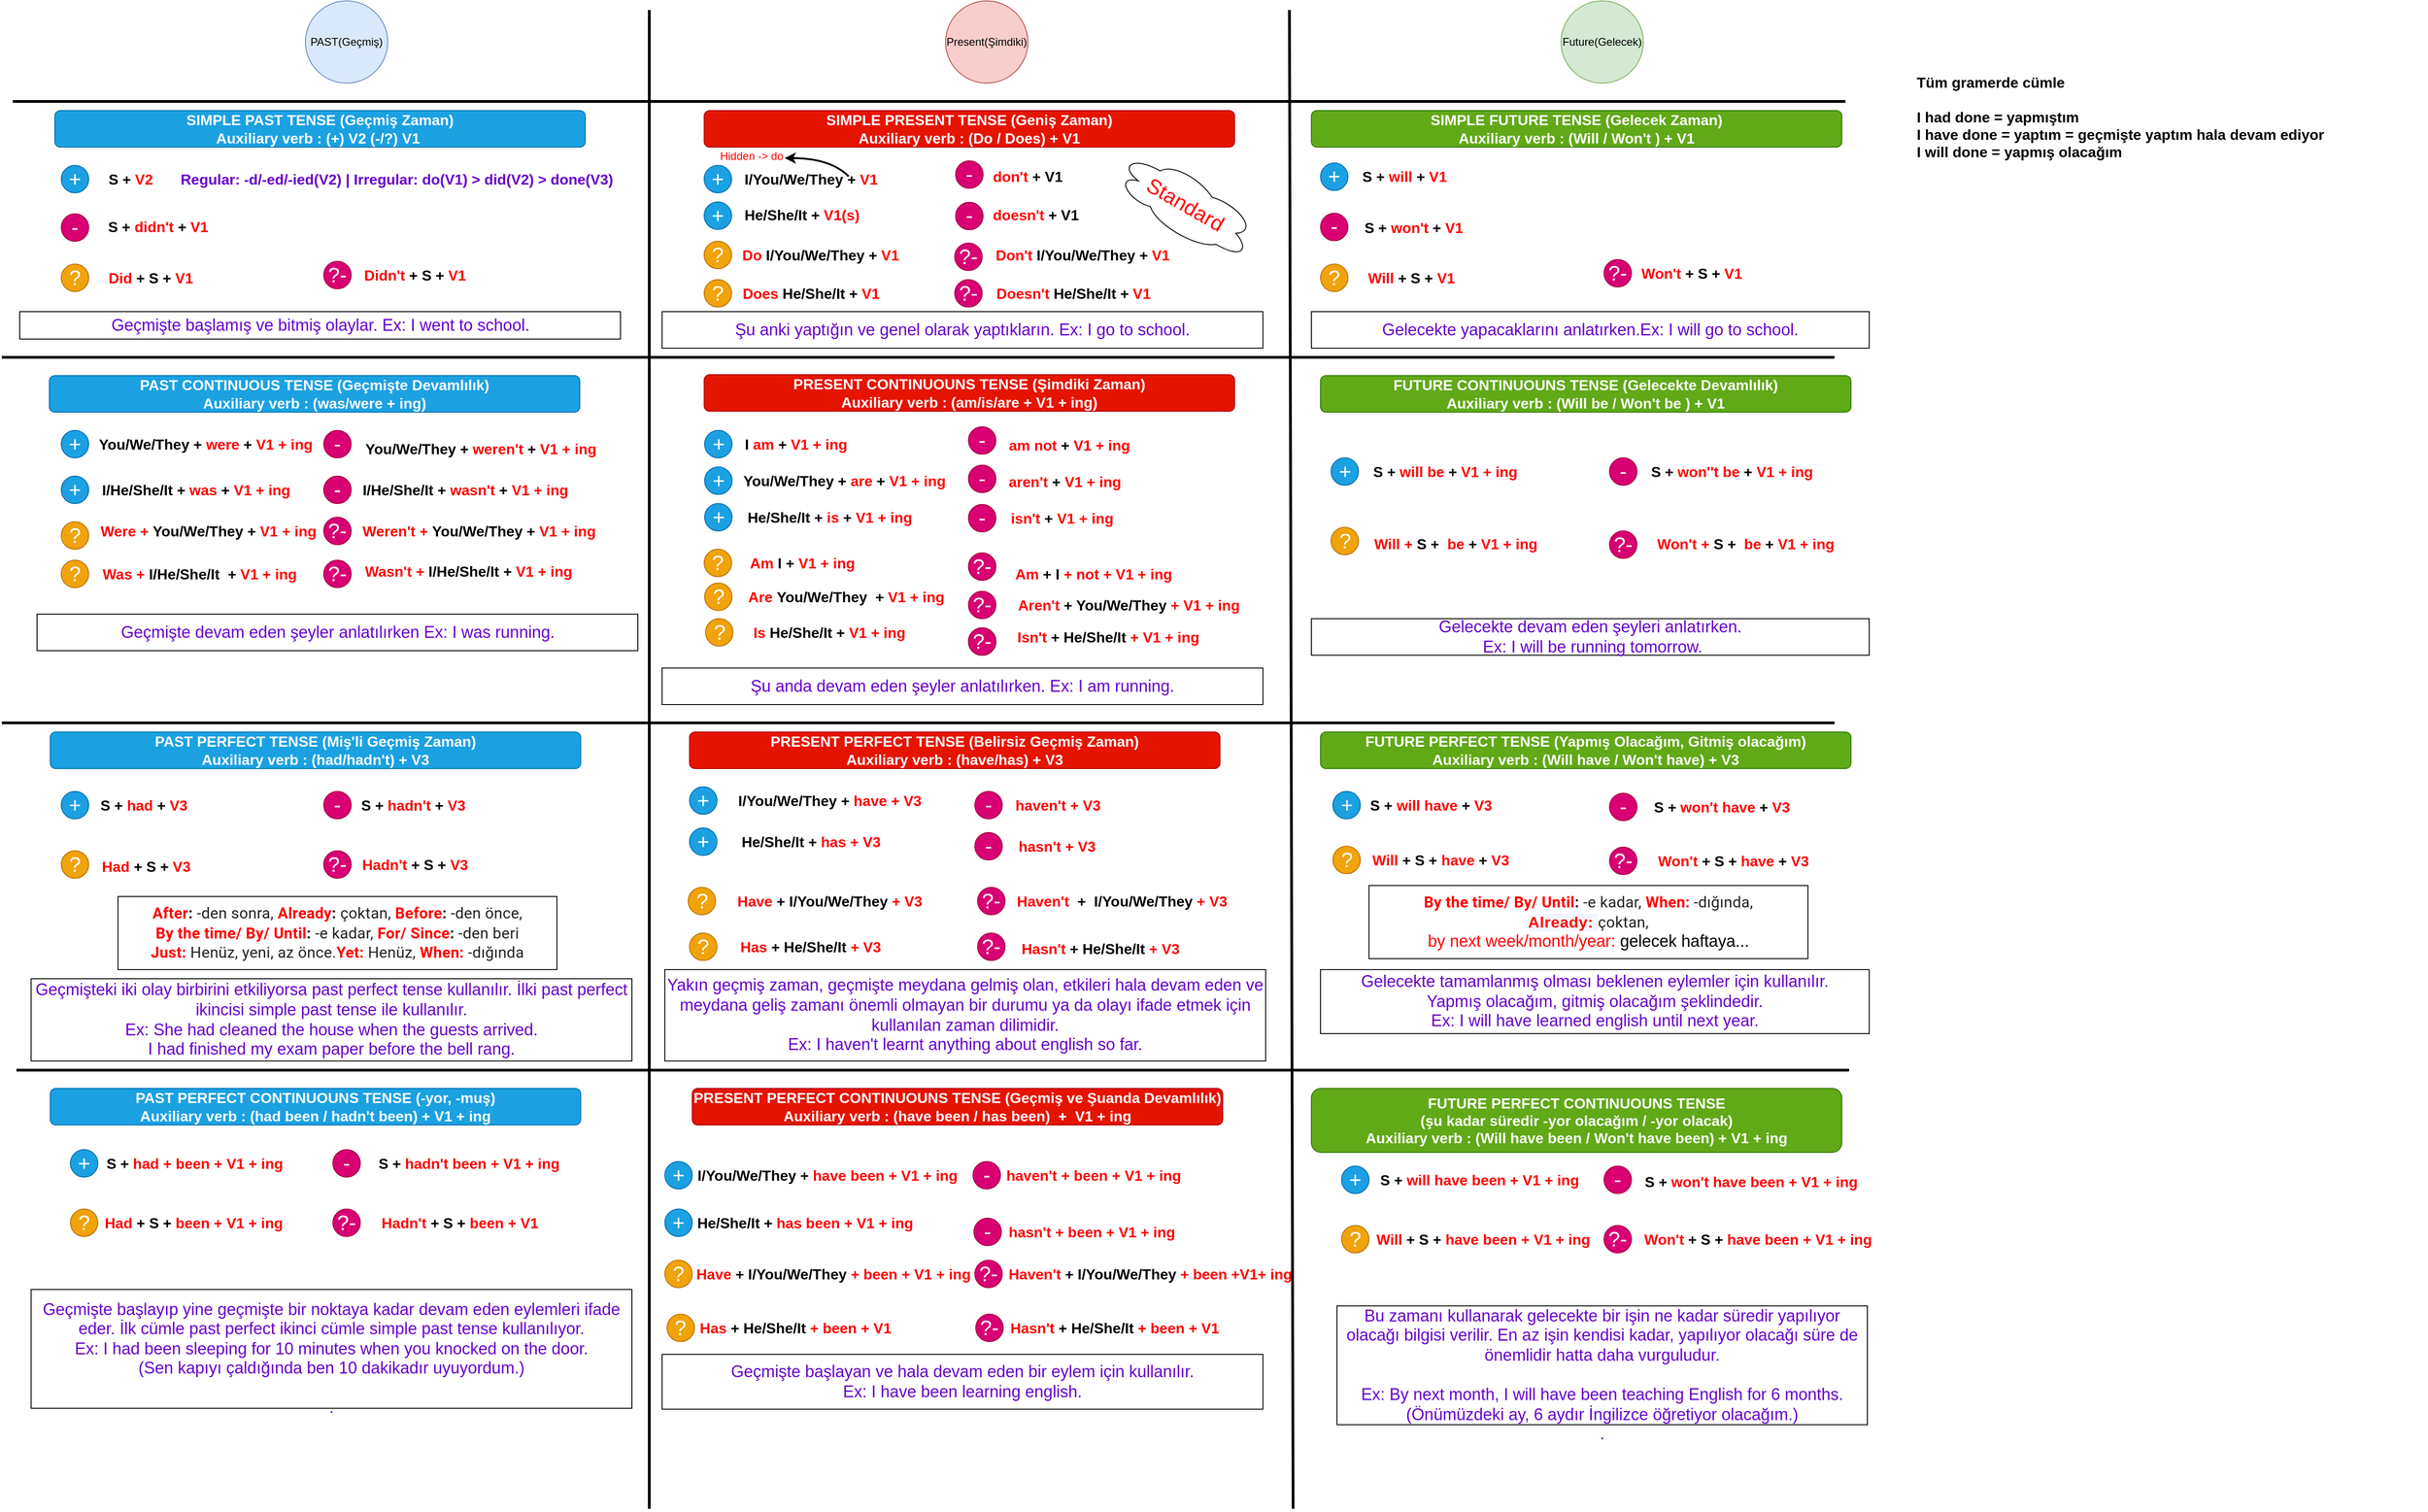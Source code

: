 <mxfile version="16.0.2" type="device"><diagram id="9_zuwtmWTYoGB0xHpqNg" name="Page-1"><mxGraphModel dx="2204" dy="1730" grid="1" gridSize="10" guides="1" tooltips="1" connect="1" arrows="1" fold="1" page="1" pageScale="1" pageWidth="2100" pageHeight="2000" math="0" shadow="0"><root><mxCell id="0"/><mxCell id="1" parent="0"/><mxCell id="HPzYbfnaLK_v9uaX8DSs-1" value="PAST(Geçmiş)" style="ellipse;whiteSpace=wrap;html=1;aspect=fixed;fillColor=#dae8fc;strokeColor=#6c8ebf;" parent="1" vertex="1"><mxGeometry x="380" y="10" width="90" height="90" as="geometry"/></mxCell><mxCell id="HPzYbfnaLK_v9uaX8DSs-3" value="Present(Şimdiki)" style="ellipse;whiteSpace=wrap;html=1;aspect=fixed;fillColor=#f8cecc;strokeColor=#b85450;" parent="1" vertex="1"><mxGeometry x="1080" y="10" width="90" height="90" as="geometry"/></mxCell><mxCell id="HPzYbfnaLK_v9uaX8DSs-4" value="Future(Gelecek)" style="ellipse;whiteSpace=wrap;html=1;aspect=fixed;fillColor=#d5e8d4;strokeColor=#82b366;" parent="1" vertex="1"><mxGeometry x="1753" y="10" width="90" height="90" as="geometry"/></mxCell><mxCell id="HPzYbfnaLK_v9uaX8DSs-6" value="" style="endArrow=none;html=1;strokeWidth=3;" parent="1" edge="1"><mxGeometry width="50" height="50" relative="1" as="geometry"><mxPoint x="756" y="1660" as="sourcePoint"/><mxPoint x="756" y="20" as="targetPoint"/></mxGeometry></mxCell><mxCell id="HPzYbfnaLK_v9uaX8DSs-7" value="" style="endArrow=none;html=1;strokeWidth=3;" parent="1" edge="1"><mxGeometry width="50" height="50" relative="1" as="geometry"><mxPoint x="1460" y="1660" as="sourcePoint"/><mxPoint x="1456" y="20" as="targetPoint"/></mxGeometry></mxCell><mxCell id="HPzYbfnaLK_v9uaX8DSs-9" value="" style="endArrow=none;html=1;strokeWidth=3;" parent="1" edge="1"><mxGeometry width="50" height="50" relative="1" as="geometry"><mxPoint x="60" y="120" as="sourcePoint"/><mxPoint x="2064" y="120" as="targetPoint"/></mxGeometry></mxCell><mxCell id="HPzYbfnaLK_v9uaX8DSs-10" value="&lt;font&gt;&lt;b style=&quot;font-size: 16px&quot;&gt;SIMPLE PRESENT TENSE (Geniş Zaman)&lt;/b&gt;&lt;br&gt;&lt;span style=&quot;font-size: 16px&quot;&gt;&lt;b&gt;Auxiliary verb :&amp;nbsp;&lt;/b&gt;&lt;/span&gt;&lt;b style=&quot;font-size: 16px&quot;&gt;(Do / Does) + V1&lt;/b&gt;&lt;/font&gt;" style="rounded=1;whiteSpace=wrap;html=1;fillColor=#e51400;strokeColor=#B20000;fontColor=#ffffff;" parent="1" vertex="1"><mxGeometry x="816" y="130" width="580" height="40" as="geometry"/></mxCell><mxCell id="HPzYbfnaLK_v9uaX8DSs-11" value="+" style="ellipse;whiteSpace=wrap;html=1;aspect=fixed;fillColor=#1ba1e2;strokeColor=#006EAF;fontColor=#ffffff;fontSize=23;fontStyle=0" parent="1" vertex="1"><mxGeometry x="816" y="190" width="30" height="30" as="geometry"/></mxCell><mxCell id="HPzYbfnaLK_v9uaX8DSs-12" value="-" style="ellipse;whiteSpace=wrap;html=1;aspect=fixed;fillColor=#d80073;strokeColor=#A50040;fontColor=#ffffff;fontSize=23;fontStyle=0;labelBackgroundColor=none;direction=south;" parent="1" vertex="1"><mxGeometry x="1091" y="230.37" width="30" height="30" as="geometry"/></mxCell><mxCell id="HPzYbfnaLK_v9uaX8DSs-13" value="?" style="ellipse;whiteSpace=wrap;html=1;aspect=fixed;fillColor=#f0a30a;strokeColor=#BD7000;fontSize=23;fontStyle=0;fontColor=#FFFFFF;" parent="1" vertex="1"><mxGeometry x="816" y="315" width="30" height="30" as="geometry"/></mxCell><mxCell id="HPzYbfnaLK_v9uaX8DSs-15" value="I/You/We/They + &lt;font color=&quot;#ff0000&quot; style=&quot;font-size: 16px;&quot;&gt;V1&lt;/font&gt;" style="text;html=1;strokeColor=none;fillColor=none;align=center;verticalAlign=middle;whiteSpace=wrap;rounded=0;labelBackgroundColor=none;fontSize=16;fontStyle=1" parent="1" vertex="1"><mxGeometry x="845.5" y="195" width="174" height="20" as="geometry"/></mxCell><mxCell id="HPzYbfnaLK_v9uaX8DSs-18" value="He/She/It + &lt;font color=&quot;#ff0000&quot; style=&quot;font-size: 16px;&quot;&gt;V1(s)&lt;/font&gt;" style="text;html=1;strokeColor=none;fillColor=none;align=center;verticalAlign=middle;whiteSpace=wrap;rounded=0;labelBackgroundColor=none;fontSize=16;fontStyle=1" parent="1" vertex="1"><mxGeometry x="850" y="234.37" width="146" height="20" as="geometry"/></mxCell><mxCell id="HPzYbfnaLK_v9uaX8DSs-21" value="&lt;font color=&quot;#ff0000&quot; style=&quot;font-size: 16px;&quot;&gt;Does &lt;/font&gt;He/She/It + &lt;font color=&quot;#ff0000&quot; style=&quot;font-size: 16px;&quot;&gt;V1&lt;/font&gt;" style="text;html=1;strokeColor=none;fillColor=none;align=center;verticalAlign=middle;whiteSpace=wrap;rounded=0;labelBackgroundColor=none;fontSize=16;fontStyle=1" parent="1" vertex="1"><mxGeometry x="855.5" y="320" width="154" height="20" as="geometry"/></mxCell><mxCell id="HPzYbfnaLK_v9uaX8DSs-23" value="?" style="ellipse;whiteSpace=wrap;html=1;aspect=fixed;fillColor=#f0a30a;strokeColor=#BD7000;fontSize=23;fontStyle=0;fontColor=#FFFFFF;" parent="1" vertex="1"><mxGeometry x="816" y="273" width="30" height="30" as="geometry"/></mxCell><mxCell id="HPzYbfnaLK_v9uaX8DSs-24" value="&lt;font color=&quot;#ff0000&quot; style=&quot;font-size: 16px;&quot;&gt;Do &lt;/font&gt;I/You/We/They + &lt;font color=&quot;#ff0000&quot; style=&quot;font-size: 16px;&quot;&gt;V1&lt;/font&gt;" style="text;html=1;strokeColor=none;fillColor=none;align=center;verticalAlign=middle;whiteSpace=wrap;rounded=0;labelBackgroundColor=none;fontSize=16;fontStyle=1" parent="1" vertex="1"><mxGeometry x="855.5" y="278" width="174.5" height="20" as="geometry"/></mxCell><mxCell id="HPzYbfnaLK_v9uaX8DSs-26" value="&lt;font color=&quot;#ff0000&quot; style=&quot;font-size: 16px;&quot;&gt;don't &lt;/font&gt;+ V1" style="text;html=1;strokeColor=none;fillColor=none;align=center;verticalAlign=middle;whiteSpace=wrap;rounded=0;labelBackgroundColor=none;fontSize=16;fontStyle=1" parent="1" vertex="1"><mxGeometry x="1130" y="192.42" width="80" height="20" as="geometry"/></mxCell><mxCell id="HPzYbfnaLK_v9uaX8DSs-31" value="-" style="ellipse;whiteSpace=wrap;html=1;aspect=fixed;fillColor=#d80073;strokeColor=#A50040;fontColor=#ffffff;fontSize=23;fontStyle=0;labelBackgroundColor=none;" parent="1" vertex="1"><mxGeometry x="1091" y="185" width="30" height="30" as="geometry"/></mxCell><mxCell id="HPzYbfnaLK_v9uaX8DSs-32" value="+" style="ellipse;whiteSpace=wrap;html=1;aspect=fixed;fillColor=#1ba1e2;strokeColor=#006EAF;fontColor=#ffffff;fontSize=23;fontStyle=0" parent="1" vertex="1"><mxGeometry x="816" y="230" width="30" height="30" as="geometry"/></mxCell><mxCell id="HPzYbfnaLK_v9uaX8DSs-33" value="&amp;nbsp;&lt;font color=&quot;#ff0000&quot; style=&quot;font-size: 16px;&quot;&gt;doesn't&lt;/font&gt; + V1" style="text;html=1;strokeColor=none;fillColor=none;align=center;verticalAlign=middle;whiteSpace=wrap;rounded=0;labelBackgroundColor=none;fontSize=16;fontStyle=1" parent="1" vertex="1"><mxGeometry x="1120" y="234.37" width="113" height="20" as="geometry"/></mxCell><mxCell id="HPzYbfnaLK_v9uaX8DSs-36" value="Hidden -&amp;gt; do" style="text;html=1;strokeColor=none;fillColor=none;align=center;verticalAlign=middle;whiteSpace=wrap;rounded=0;labelBackgroundColor=none;fontSize=12;fontColor=#FF0000;" parent="1" vertex="1"><mxGeometry x="830" y="170" width="76" height="20" as="geometry"/></mxCell><mxCell id="HPzYbfnaLK_v9uaX8DSs-38" value="" style="curved=1;endArrow=classic;html=1;fontSize=2;fontColor=#000000;strokeWidth=2;spacing=2;" parent="1" edge="1"><mxGeometry width="50" height="50" relative="1" as="geometry"><mxPoint x="974" y="202" as="sourcePoint"/><mxPoint x="904" y="182" as="targetPoint"/><Array as="points"><mxPoint x="954" y="182"/></Array></mxGeometry></mxCell><mxCell id="HPzYbfnaLK_v9uaX8DSs-39" value="&lt;font color=&quot;#ff0000&quot; style=&quot;font-size: 16px;&quot;&gt;Don't&amp;nbsp;&lt;/font&gt;I/You/We/They + &lt;font color=&quot;#ff0000&quot; style=&quot;font-size: 16px;&quot;&gt;V1&lt;/font&gt;" style="text;html=1;strokeColor=none;fillColor=none;align=center;verticalAlign=middle;whiteSpace=wrap;rounded=0;labelBackgroundColor=none;fontSize=16;fontStyle=1" parent="1" vertex="1"><mxGeometry x="1130" y="278" width="200" height="20" as="geometry"/></mxCell><mxCell id="HPzYbfnaLK_v9uaX8DSs-40" value="?-" style="ellipse;whiteSpace=wrap;html=1;aspect=fixed;fillColor=#d80073;strokeColor=#A50040;fontColor=#ffffff;fontSize=23;fontStyle=0;labelBackgroundColor=none;direction=south;" parent="1" vertex="1"><mxGeometry x="1090" y="275" width="30" height="30" as="geometry"/></mxCell><mxCell id="HPzYbfnaLK_v9uaX8DSs-42" value="?-" style="ellipse;whiteSpace=wrap;html=1;aspect=fixed;fillColor=#d80073;strokeColor=#A50040;fontColor=#ffffff;fontSize=23;fontStyle=0;labelBackgroundColor=none;direction=south;" parent="1" vertex="1"><mxGeometry x="1090" y="315" width="30" height="30" as="geometry"/></mxCell><mxCell id="HPzYbfnaLK_v9uaX8DSs-44" value="&lt;font color=&quot;#ff0000&quot; style=&quot;font-size: 16px;&quot;&gt;Doesn't&amp;nbsp;&lt;/font&gt;He/She/It + &lt;font color=&quot;#ff0000&quot; style=&quot;font-size: 16px;&quot;&gt;V1&lt;/font&gt;" style="text;html=1;strokeColor=none;fillColor=none;align=center;verticalAlign=middle;whiteSpace=wrap;rounded=0;labelBackgroundColor=none;fontSize=16;fontStyle=1" parent="1" vertex="1"><mxGeometry x="1130" y="320" width="180" height="20" as="geometry"/></mxCell><mxCell id="HPzYbfnaLK_v9uaX8DSs-52" value="Standard" style="ellipse;shape=cloud;whiteSpace=wrap;html=1;labelBackgroundColor=none;fontSize=23;fontColor=#FF0000;rotation=30;" parent="1" vertex="1"><mxGeometry x="1257.73" y="197.14" width="169.27" height="70.86" as="geometry"/></mxCell><mxCell id="HPzYbfnaLK_v9uaX8DSs-53" value="&lt;font&gt;&lt;b style=&quot;font-size: 16px&quot;&gt;SIMPLE PAST TENSE (Geçmiş Zaman)&lt;/b&gt;&lt;br&gt;&lt;span style=&quot;font-size: 16px&quot;&gt;&lt;b&gt;Auxiliary verb : (+) V2 (-/?) V1&amp;nbsp;&lt;/b&gt;&lt;/span&gt;&lt;/font&gt;" style="rounded=1;whiteSpace=wrap;html=1;fillColor=#1ba1e2;strokeColor=#006EAF;fontColor=#ffffff;" parent="1" vertex="1"><mxGeometry x="106" y="130" width="580" height="40" as="geometry"/></mxCell><mxCell id="HPzYbfnaLK_v9uaX8DSs-55" value="S + &lt;font color=&quot;#ff0000&quot; style=&quot;font-size: 16px;&quot;&gt;V2&lt;/font&gt;" style="text;html=1;strokeColor=none;fillColor=none;align=center;verticalAlign=middle;whiteSpace=wrap;rounded=0;labelBackgroundColor=none;fontSize=16;fontStyle=1" parent="1" vertex="1"><mxGeometry x="156" y="195" width="66" height="20" as="geometry"/></mxCell><mxCell id="HPzYbfnaLK_v9uaX8DSs-57" value="+" style="ellipse;whiteSpace=wrap;html=1;aspect=fixed;fillColor=#1ba1e2;strokeColor=#006EAF;fontColor=#ffffff;fontSize=23;fontStyle=0" parent="1" vertex="1"><mxGeometry x="113" y="190" width="30" height="30" as="geometry"/></mxCell><mxCell id="HPzYbfnaLK_v9uaX8DSs-58" value="?" style="ellipse;whiteSpace=wrap;html=1;aspect=fixed;fillColor=#f0a30a;strokeColor=#BD7000;fontSize=23;fontStyle=0;fontColor=#FFFFFF;" parent="1" vertex="1"><mxGeometry x="113" y="298" width="30" height="30" as="geometry"/></mxCell><mxCell id="HPzYbfnaLK_v9uaX8DSs-60" value="-" style="ellipse;whiteSpace=wrap;html=1;aspect=fixed;fillColor=#d80073;strokeColor=#A50040;fontColor=#ffffff;fontSize=23;fontStyle=0;labelBackgroundColor=none;" parent="1" vertex="1"><mxGeometry x="113" y="243" width="30" height="30" as="geometry"/></mxCell><mxCell id="HPzYbfnaLK_v9uaX8DSs-62" value="S + &lt;font color=&quot;#ff0000&quot; style=&quot;font-size: 16px;&quot;&gt;didn't &lt;/font&gt;+ &lt;font color=&quot;#ff0000&quot; style=&quot;font-size: 16px;&quot;&gt;V1&lt;/font&gt;" style="text;html=1;strokeColor=none;fillColor=none;align=center;verticalAlign=middle;whiteSpace=wrap;rounded=0;labelBackgroundColor=none;fontSize=16;fontStyle=1" parent="1" vertex="1"><mxGeometry x="156" y="247.42" width="126" height="20" as="geometry"/></mxCell><mxCell id="HPzYbfnaLK_v9uaX8DSs-63" value="&lt;font color=&quot;#ff0000&quot; style=&quot;font-size: 16px;&quot;&gt;Did &lt;/font&gt;+ S + &lt;font color=&quot;#ff0000&quot; style=&quot;font-size: 16px;&quot;&gt;V1&lt;/font&gt;" style="text;html=1;strokeColor=none;fillColor=none;align=center;verticalAlign=middle;whiteSpace=wrap;rounded=0;labelBackgroundColor=none;fontSize=16;fontStyle=1" parent="1" vertex="1"><mxGeometry x="156" y="303" width="110" height="20" as="geometry"/></mxCell><mxCell id="HPzYbfnaLK_v9uaX8DSs-64" value="?-" style="ellipse;whiteSpace=wrap;html=1;aspect=fixed;fillColor=#d80073;strokeColor=#A50040;fontColor=#ffffff;fontSize=23;fontStyle=0;labelBackgroundColor=none;" parent="1" vertex="1"><mxGeometry x="400" y="295" width="30" height="30" as="geometry"/></mxCell><mxCell id="HPzYbfnaLK_v9uaX8DSs-65" value="&lt;font color=&quot;#ff0000&quot; style=&quot;font-size: 16px;&quot;&gt;Didn't &lt;/font&gt;+ S + &lt;font color=&quot;#ff0000&quot; style=&quot;font-size: 16px;&quot;&gt;V1&lt;/font&gt;" style="text;html=1;strokeColor=none;fillColor=none;align=center;verticalAlign=middle;whiteSpace=wrap;rounded=0;labelBackgroundColor=none;fontSize=16;fontStyle=1" parent="1" vertex="1"><mxGeometry x="440" y="300" width="120" height="20" as="geometry"/></mxCell><mxCell id="HPzYbfnaLK_v9uaX8DSs-67" value="&lt;font style=&quot;font-size: 16px&quot;&gt;&lt;font color=&quot;#6600cc&quot; style=&quot;font-size: 16px&quot;&gt;Regular: -d/-ed/-ied&lt;/font&gt;&lt;span style=&quot;color: rgb(102 , 0 , 204)&quot;&gt;(V2)&lt;/span&gt;&lt;font color=&quot;#6600cc&quot; style=&quot;font-size: 16px&quot;&gt;&amp;nbsp;|&amp;nbsp;&lt;/font&gt;&lt;span style=&quot;color: rgb(102 , 0 , 204) ; font-size: 16px&quot;&gt;Irregular: do(V1) &amp;gt; did(V2) &amp;gt; done(V3)&lt;/span&gt;&lt;/font&gt;" style="text;html=1;strokeColor=none;fillColor=none;align=center;verticalAlign=middle;whiteSpace=wrap;rounded=0;labelBackgroundColor=none;fontSize=16;fontStyle=1" parent="1" vertex="1"><mxGeometry x="234.5" y="195" width="490" height="20" as="geometry"/></mxCell><mxCell id="HPzYbfnaLK_v9uaX8DSs-68" value="&lt;font&gt;&lt;b style=&quot;font-size: 16px&quot;&gt;SIMPLE FUTURE TENSE (Gelecek Zaman)&lt;/b&gt;&lt;br&gt;&lt;span style=&quot;font-size: 16px&quot;&gt;&lt;b&gt;Auxiliary verb :&amp;nbsp;&lt;/b&gt;&lt;/span&gt;&lt;b style=&quot;font-size: 16px&quot;&gt;(Will / Won't ) + V1&lt;/b&gt;&lt;/font&gt;" style="rounded=1;whiteSpace=wrap;html=1;fillColor=#60a917;strokeColor=#2D7600;fontColor=#ffffff;" parent="1" vertex="1"><mxGeometry x="1480" y="130" width="580" height="40" as="geometry"/></mxCell><mxCell id="HPzYbfnaLK_v9uaX8DSs-70" value="+" style="ellipse;whiteSpace=wrap;html=1;aspect=fixed;fillColor=#1ba1e2;strokeColor=#006EAF;fontColor=#ffffff;fontSize=23;fontStyle=0" parent="1" vertex="1"><mxGeometry x="1490" y="187.42" width="30" height="30" as="geometry"/></mxCell><mxCell id="HPzYbfnaLK_v9uaX8DSs-71" value="&lt;b&gt;S + &lt;font color=&quot;#ff0000&quot;&gt;will &lt;/font&gt;+ &lt;font color=&quot;#ff0000&quot; style=&quot;font-size: 16px&quot;&gt;V1&lt;/font&gt;&lt;/b&gt;" style="text;html=1;strokeColor=none;fillColor=none;align=center;verticalAlign=middle;whiteSpace=wrap;rounded=0;labelBackgroundColor=none;fontSize=16;fontStyle=0" parent="1" vertex="1"><mxGeometry x="1511.5" y="192.42" width="140" height="20" as="geometry"/></mxCell><mxCell id="HPzYbfnaLK_v9uaX8DSs-72" value="-" style="ellipse;whiteSpace=wrap;html=1;aspect=fixed;fillColor=#d80073;strokeColor=#A50040;fontColor=#ffffff;fontSize=23;fontStyle=0;labelBackgroundColor=none;" parent="1" vertex="1"><mxGeometry x="1490" y="242.42" width="30" height="30" as="geometry"/></mxCell><mxCell id="HPzYbfnaLK_v9uaX8DSs-73" value="?" style="ellipse;whiteSpace=wrap;html=1;aspect=fixed;fillColor=#f0a30a;strokeColor=#BD7000;fontSize=23;fontStyle=0;fontColor=#FFFFFF;" parent="1" vertex="1"><mxGeometry x="1490" y="298" width="30" height="30" as="geometry"/></mxCell><mxCell id="HPzYbfnaLK_v9uaX8DSs-74" value="?-" style="ellipse;whiteSpace=wrap;html=1;aspect=fixed;fillColor=#d80073;strokeColor=#A50040;fontColor=#ffffff;fontSize=23;fontStyle=0;labelBackgroundColor=none;" parent="1" vertex="1"><mxGeometry x="1800" y="293" width="30" height="30" as="geometry"/></mxCell><mxCell id="HPzYbfnaLK_v9uaX8DSs-75" value="&lt;b&gt;S + &lt;font color=&quot;#ff0000&quot;&gt;won't &lt;/font&gt;+ &lt;font color=&quot;#ff0000&quot; style=&quot;font-size: 16px&quot;&gt;V1&lt;/font&gt;&lt;/b&gt;" style="text;html=1;strokeColor=none;fillColor=none;align=center;verticalAlign=middle;whiteSpace=wrap;rounded=0;labelBackgroundColor=none;fontSize=16;fontStyle=0" parent="1" vertex="1"><mxGeometry x="1531.5" y="248" width="120" height="20" as="geometry"/></mxCell><mxCell id="HPzYbfnaLK_v9uaX8DSs-77" value="&lt;b&gt;&lt;font color=&quot;#ff0000&quot;&gt;Won't &lt;/font&gt;+ S + &lt;font color=&quot;#ff0000&quot; style=&quot;font-size: 16px&quot;&gt;V1&lt;/font&gt;&lt;/b&gt;" style="text;html=1;strokeColor=none;fillColor=none;align=center;verticalAlign=middle;whiteSpace=wrap;rounded=0;labelBackgroundColor=none;fontSize=16;fontStyle=0" parent="1" vertex="1"><mxGeometry x="1836" y="298" width="120" height="20" as="geometry"/></mxCell><mxCell id="HPzYbfnaLK_v9uaX8DSs-78" value="&lt;b&gt;&lt;font color=&quot;#ff0000&quot;&gt;Will &lt;/font&gt;+ S + &lt;font color=&quot;#ff0000&quot; style=&quot;font-size: 16px&quot;&gt;V1&lt;/font&gt;&lt;/b&gt;" style="text;html=1;strokeColor=none;fillColor=none;align=center;verticalAlign=middle;whiteSpace=wrap;rounded=0;labelBackgroundColor=none;fontSize=16;fontStyle=0" parent="1" vertex="1"><mxGeometry x="1520" y="303" width="138.5" height="20" as="geometry"/></mxCell><mxCell id="HPzYbfnaLK_v9uaX8DSs-82" value="&lt;font style=&quot;font-size: 18px&quot;&gt;&lt;br style=&quot;font-size: 18px;&quot;&gt;Geçmişte başlamış ve bitmiş olaylar. Ex: I went to school.&lt;br style=&quot;font-size: 18px;&quot;&gt;&lt;br style=&quot;font-size: 18px;&quot;&gt;&lt;/font&gt;" style="text;html=1;fillColor=none;align=center;verticalAlign=middle;whiteSpace=wrap;rounded=0;labelBackgroundColor=none;fontSize=18;fontColor=#6600CC;strokeColor=#000000;" parent="1" vertex="1"><mxGeometry x="67.5" y="350" width="657" height="30" as="geometry"/></mxCell><mxCell id="HPzYbfnaLK_v9uaX8DSs-86" value="&lt;font style=&quot;font-size: 18px&quot;&gt;&lt;br style=&quot;font-size: 18px&quot;&gt;Şu anki yaptığın ve genel olarak yaptıkların. Ex: I go to school.&lt;br style=&quot;font-size: 18px&quot;&gt;&lt;br style=&quot;font-size: 18px&quot;&gt;&lt;/font&gt;" style="text;html=1;fillColor=none;align=center;verticalAlign=middle;whiteSpace=wrap;rounded=0;labelBackgroundColor=none;fontSize=18;fontColor=#6600CC;strokeColor=#000000;" parent="1" vertex="1"><mxGeometry x="770" y="350" width="657" height="40" as="geometry"/></mxCell><mxCell id="HPzYbfnaLK_v9uaX8DSs-87" value="&lt;font style=&quot;font-size: 18px&quot;&gt;&lt;br style=&quot;font-size: 18px&quot;&gt;Gelecekte yapacaklarını anlatırken.Ex: I will go to school.&lt;br style=&quot;font-size: 18px&quot;&gt;&lt;br style=&quot;font-size: 18px&quot;&gt;&lt;/font&gt;" style="text;html=1;fillColor=none;align=center;verticalAlign=middle;whiteSpace=wrap;rounded=0;labelBackgroundColor=none;fontSize=18;fontColor=#6600CC;strokeColor=#000000;" parent="1" vertex="1"><mxGeometry x="1480" y="350" width="610" height="40" as="geometry"/></mxCell><mxCell id="HPzYbfnaLK_v9uaX8DSs-88" value="" style="endArrow=none;html=1;strokeWidth=3;" parent="1" edge="1"><mxGeometry width="50" height="50" relative="1" as="geometry"><mxPoint x="48" y="400" as="sourcePoint"/><mxPoint x="2052" y="400" as="targetPoint"/></mxGeometry></mxCell><mxCell id="HPzYbfnaLK_v9uaX8DSs-104" value="&lt;span style=&quot;font-size: 16px&quot;&gt;&lt;b&gt;PRESENT CONTINUOUNS TENSE (Şimdiki Zaman)&lt;br&gt;Auxiliary verb : (am/is/are + V1 + ing)&lt;br&gt;&lt;/b&gt;&lt;/span&gt;" style="rounded=1;whiteSpace=wrap;html=1;fillColor=#e51400;strokeColor=#B20000;fontColor=#ffffff;" parent="1" vertex="1"><mxGeometry x="816" y="419" width="580" height="40" as="geometry"/></mxCell><mxCell id="mMwDP4jNkDejx20SlNgO-1" value="+" style="ellipse;whiteSpace=wrap;html=1;aspect=fixed;fillColor=#1ba1e2;strokeColor=#006EAF;fontColor=#ffffff;fontSize=23;fontStyle=0" parent="1" vertex="1"><mxGeometry x="816.5" y="480" width="30" height="30" as="geometry"/></mxCell><mxCell id="mMwDP4jNkDejx20SlNgO-2" value="I &lt;font color=&quot;#ff0000&quot;&gt;am &lt;/font&gt;+ &lt;font color=&quot;#ff0000&quot;&gt;V1 + ing&lt;/font&gt;" style="text;html=1;strokeColor=none;fillColor=none;align=center;verticalAlign=middle;whiteSpace=wrap;rounded=0;labelBackgroundColor=none;fontSize=16;fontStyle=1" parent="1" vertex="1"><mxGeometry x="850.5" y="485" width="130.5" height="20" as="geometry"/></mxCell><mxCell id="mMwDP4jNkDejx20SlNgO-7" value="+" style="ellipse;whiteSpace=wrap;html=1;aspect=fixed;fillColor=#1ba1e2;strokeColor=#006EAF;fontColor=#ffffff;fontSize=23;fontStyle=0" parent="1" vertex="1"><mxGeometry x="816.5" y="520" width="30" height="30" as="geometry"/></mxCell><mxCell id="mMwDP4jNkDejx20SlNgO-8" value="You/We/They + &lt;font color=&quot;#ff0000&quot;&gt;are &lt;/font&gt;+ &lt;font color=&quot;#ff0000&quot;&gt;V1 + ing&lt;/font&gt;" style="text;html=1;strokeColor=none;fillColor=none;align=center;verticalAlign=middle;whiteSpace=wrap;rounded=0;labelBackgroundColor=none;fontSize=16;fontStyle=1" parent="1" vertex="1"><mxGeometry x="846.5" y="525" width="244.5" height="20" as="geometry"/></mxCell><mxCell id="mMwDP4jNkDejx20SlNgO-9" value="+" style="ellipse;whiteSpace=wrap;html=1;aspect=fixed;fillColor=#1ba1e2;strokeColor=#006EAF;fontColor=#ffffff;fontSize=23;fontStyle=0" parent="1" vertex="1"><mxGeometry x="816.5" y="560" width="30" height="30" as="geometry"/></mxCell><mxCell id="mMwDP4jNkDejx20SlNgO-10" value="He/She/It + &lt;font color=&quot;#ff0000&quot;&gt;is&amp;nbsp;&lt;/font&gt;+ &lt;font color=&quot;#ff0000&quot;&gt;V1 + ing&lt;/font&gt;" style="text;html=1;strokeColor=none;fillColor=none;align=center;verticalAlign=middle;whiteSpace=wrap;rounded=0;labelBackgroundColor=none;fontSize=16;fontStyle=1" parent="1" vertex="1"><mxGeometry x="857" y="565" width="193" height="20" as="geometry"/></mxCell><mxCell id="mMwDP4jNkDejx20SlNgO-17" value="-" style="ellipse;whiteSpace=wrap;html=1;aspect=fixed;fillColor=#d80073;strokeColor=#A50040;fontColor=#ffffff;fontSize=23;fontStyle=0;labelBackgroundColor=none;" parent="1" vertex="1"><mxGeometry x="1105" y="476" width="30" height="30" as="geometry"/></mxCell><mxCell id="mMwDP4jNkDejx20SlNgO-18" value="&lt;font color=&quot;#ff0000&quot;&gt;am not&amp;nbsp;&lt;/font&gt;+ &lt;font color=&quot;#ff0000&quot;&gt;V1 + ing&lt;/font&gt;" style="text;html=1;strokeColor=none;fillColor=none;align=center;verticalAlign=middle;whiteSpace=wrap;rounded=0;labelBackgroundColor=none;fontSize=16;fontStyle=1" parent="1" vertex="1"><mxGeometry x="1145" y="486" width="141" height="20" as="geometry"/></mxCell><mxCell id="mMwDP4jNkDejx20SlNgO-19" value="-" style="ellipse;whiteSpace=wrap;html=1;aspect=fixed;fillColor=#d80073;strokeColor=#A50040;fontColor=#ffffff;fontSize=23;fontStyle=0;labelBackgroundColor=none;" parent="1" vertex="1"><mxGeometry x="1105" y="518" width="30" height="30" as="geometry"/></mxCell><mxCell id="mMwDP4jNkDejx20SlNgO-20" value="&lt;font color=&quot;#ff0000&quot;&gt;aren't&amp;nbsp;&lt;/font&gt;+ &lt;font color=&quot;#ff0000&quot;&gt;V1 + ing&lt;/font&gt;" style="text;html=1;strokeColor=none;fillColor=none;align=center;verticalAlign=middle;whiteSpace=wrap;rounded=0;labelBackgroundColor=none;fontSize=16;fontStyle=1" parent="1" vertex="1"><mxGeometry x="1135" y="526" width="151" height="20" as="geometry"/></mxCell><mxCell id="mMwDP4jNkDejx20SlNgO-21" value="-" style="ellipse;whiteSpace=wrap;html=1;aspect=fixed;fillColor=#d80073;strokeColor=#A50040;fontColor=#ffffff;fontSize=23;fontStyle=0;labelBackgroundColor=none;" parent="1" vertex="1"><mxGeometry x="1105" y="561" width="30" height="30" as="geometry"/></mxCell><mxCell id="mMwDP4jNkDejx20SlNgO-22" value="&lt;font color=&quot;#ff0000&quot;&gt;isn't&amp;nbsp;&lt;/font&gt;+ &lt;font color=&quot;#ff0000&quot;&gt;V1 + ing&lt;/font&gt;" style="text;html=1;strokeColor=none;fillColor=none;align=center;verticalAlign=middle;whiteSpace=wrap;rounded=0;labelBackgroundColor=none;fontSize=16;fontStyle=1" parent="1" vertex="1"><mxGeometry x="1142" y="566" width="131" height="20" as="geometry"/></mxCell><mxCell id="mMwDP4jNkDejx20SlNgO-29" value="&lt;font style=&quot;font-size: 18px&quot;&gt;&lt;br&gt;Şu anda devam eden şeyler anlatılırken. Ex: I am running.&lt;br style=&quot;font-size: 18px&quot;&gt;&lt;br style=&quot;font-size: 18px&quot;&gt;&lt;/font&gt;" style="text;html=1;fillColor=none;align=center;verticalAlign=middle;whiteSpace=wrap;rounded=0;labelBackgroundColor=none;fontSize=18;fontColor=#6600CC;strokeColor=#000000;" parent="1" vertex="1"><mxGeometry x="770" y="740" width="657" height="40" as="geometry"/></mxCell><mxCell id="mMwDP4jNkDejx20SlNgO-30" value="?" style="ellipse;whiteSpace=wrap;html=1;aspect=fixed;fillColor=#f0a30a;strokeColor=#BD7000;fontSize=23;fontStyle=0;fontColor=#FFFFFF;" parent="1" vertex="1"><mxGeometry x="816" y="610" width="30" height="30" as="geometry"/></mxCell><mxCell id="mMwDP4jNkDejx20SlNgO-31" value="&lt;font color=&quot;#ff0000&quot; style=&quot;font-size: 16px&quot;&gt;Am&amp;nbsp;&lt;/font&gt;I +&amp;nbsp;&lt;span style=&quot;color: rgb(255 , 0 , 0)&quot;&gt;V1 + ing&lt;/span&gt;" style="text;html=1;strokeColor=none;fillColor=none;align=center;verticalAlign=middle;whiteSpace=wrap;rounded=0;labelBackgroundColor=none;fontSize=16;fontStyle=1" parent="1" vertex="1"><mxGeometry x="855.5" y="615" width="134.5" height="20" as="geometry"/></mxCell><mxCell id="mMwDP4jNkDejx20SlNgO-32" value="&lt;span style=&quot;color: rgb(255 , 0 , 0)&quot;&gt;Are&amp;nbsp;&lt;/span&gt;You/We/They&amp;nbsp; +&amp;nbsp;&lt;span style=&quot;color: rgb(255 , 0 , 0)&quot;&gt;V1 + ing&lt;/span&gt;" style="text;html=1;strokeColor=none;fillColor=none;align=center;verticalAlign=middle;whiteSpace=wrap;rounded=0;labelBackgroundColor=none;fontSize=16;fontStyle=1" parent="1" vertex="1"><mxGeometry x="857" y="652" width="228.5" height="20" as="geometry"/></mxCell><mxCell id="mMwDP4jNkDejx20SlNgO-33" value="?" style="ellipse;whiteSpace=wrap;html=1;aspect=fixed;fillColor=#f0a30a;strokeColor=#BD7000;fontSize=23;fontStyle=0;fontColor=#FFFFFF;" parent="1" vertex="1"><mxGeometry x="816.5" y="647" width="30" height="30" as="geometry"/></mxCell><mxCell id="mMwDP4jNkDejx20SlNgO-34" value="?" style="ellipse;whiteSpace=wrap;html=1;aspect=fixed;fillColor=#f0a30a;strokeColor=#BD7000;fontSize=23;fontStyle=0;fontColor=#FFFFFF;" parent="1" vertex="1"><mxGeometry x="817.5" y="686" width="30" height="30" as="geometry"/></mxCell><mxCell id="mMwDP4jNkDejx20SlNgO-35" value="&lt;span style=&quot;color: rgb(255 , 0 , 0)&quot;&gt;Is&amp;nbsp;&lt;/span&gt;He/She/It +&amp;nbsp;&lt;span style=&quot;color: rgb(255 , 0 , 0)&quot;&gt;V1 + ing&lt;/span&gt;" style="text;html=1;strokeColor=none;fillColor=none;align=center;verticalAlign=middle;whiteSpace=wrap;rounded=0;labelBackgroundColor=none;fontSize=16;fontStyle=1" parent="1" vertex="1"><mxGeometry x="855" y="691" width="195.5" height="20" as="geometry"/></mxCell><mxCell id="mMwDP4jNkDejx20SlNgO-36" value="?-" style="ellipse;whiteSpace=wrap;html=1;aspect=fixed;fillColor=#d80073;strokeColor=#A50040;fontColor=#ffffff;fontSize=23;fontStyle=0;labelBackgroundColor=none;direction=south;" parent="1" vertex="1"><mxGeometry x="1105" y="614" width="30" height="30" as="geometry"/></mxCell><mxCell id="mMwDP4jNkDejx20SlNgO-37" value="&lt;font color=&quot;#ff0000&quot; style=&quot;font-size: 16px&quot;&gt;Am&amp;nbsp;&lt;/font&gt;+ I&amp;nbsp;&lt;font color=&quot;#ff0000&quot;&gt;+ not +&lt;/font&gt;&amp;nbsp;&lt;span style=&quot;color: rgb(255 , 0 , 0)&quot;&gt;V1 + ing&lt;/span&gt;" style="text;html=1;strokeColor=none;fillColor=none;align=center;verticalAlign=middle;whiteSpace=wrap;rounded=0;labelBackgroundColor=none;fontSize=16;fontStyle=1" parent="1" vertex="1"><mxGeometry x="1151" y="627" width="181.75" height="20" as="geometry"/></mxCell><mxCell id="mMwDP4jNkDejx20SlNgO-38" value="&lt;font color=&quot;#ff0000&quot; style=&quot;font-size: 16px&quot;&gt;Aren't&amp;nbsp;&lt;/font&gt;+ You/We/They&amp;nbsp;&lt;font color=&quot;#ff0000&quot;&gt;+&lt;/font&gt;&amp;nbsp;&lt;span style=&quot;color: rgb(255 , 0 , 0)&quot;&gt;V1 + ing&lt;/span&gt;" style="text;html=1;strokeColor=none;fillColor=none;align=center;verticalAlign=middle;whiteSpace=wrap;rounded=0;labelBackgroundColor=none;fontSize=16;fontStyle=1" parent="1" vertex="1"><mxGeometry x="1151" y="661" width="259" height="20" as="geometry"/></mxCell><mxCell id="mMwDP4jNkDejx20SlNgO-40" value="?-" style="ellipse;whiteSpace=wrap;html=1;aspect=fixed;fillColor=#d80073;strokeColor=#A50040;fontColor=#ffffff;fontSize=23;fontStyle=0;labelBackgroundColor=none;direction=south;" parent="1" vertex="1"><mxGeometry x="1105" y="656" width="30" height="30" as="geometry"/></mxCell><mxCell id="mMwDP4jNkDejx20SlNgO-41" value="&lt;font color=&quot;#ff0000&quot; style=&quot;font-size: 16px&quot;&gt;Isn't&amp;nbsp;&lt;/font&gt;+ He/She/It&amp;nbsp;&lt;font color=&quot;#ff0000&quot;&gt;+&lt;/font&gt;&amp;nbsp;&lt;span style=&quot;color: rgb(255 , 0 , 0)&quot;&gt;V1 + ing&lt;/span&gt;" style="text;html=1;strokeColor=none;fillColor=none;align=center;verticalAlign=middle;whiteSpace=wrap;rounded=0;labelBackgroundColor=none;fontSize=16;fontStyle=1" parent="1" vertex="1"><mxGeometry x="1151" y="696" width="214" height="20" as="geometry"/></mxCell><mxCell id="mMwDP4jNkDejx20SlNgO-42" value="?-" style="ellipse;whiteSpace=wrap;html=1;aspect=fixed;fillColor=#d80073;strokeColor=#A50040;fontColor=#ffffff;fontSize=23;fontStyle=0;labelBackgroundColor=none;direction=south;" parent="1" vertex="1"><mxGeometry x="1105" y="696" width="30" height="30" as="geometry"/></mxCell><mxCell id="mMwDP4jNkDejx20SlNgO-44" value="?-" style="ellipse;whiteSpace=wrap;html=1;aspect=fixed;fillColor=#d80073;strokeColor=#A50040;fontColor=#ffffff;fontSize=23;fontStyle=0;labelBackgroundColor=none;direction=south;" parent="1" vertex="1"><mxGeometry x="1105" y="696" width="30" height="30" as="geometry"/></mxCell><mxCell id="mMwDP4jNkDejx20SlNgO-51" value="&lt;font&gt;&lt;b style=&quot;font-size: 16px&quot;&gt;PAST CONTINUOUS TENSE (Geçmişte Devamlılık)&lt;/b&gt;&lt;br&gt;&lt;span style=&quot;font-size: 16px&quot;&gt;&lt;b&gt;Auxiliary verb : (was/were + ing)&lt;/b&gt;&lt;/span&gt;&lt;/font&gt;" style="rounded=1;whiteSpace=wrap;html=1;fillColor=#1ba1e2;strokeColor=#006EAF;fontColor=#ffffff;" parent="1" vertex="1"><mxGeometry x="100" y="420" width="580" height="40" as="geometry"/></mxCell><mxCell id="mMwDP4jNkDejx20SlNgO-54" value="" style="endArrow=none;html=1;strokeWidth=3;" parent="1" edge="1"><mxGeometry width="50" height="50" relative="1" as="geometry"><mxPoint x="48" y="800" as="sourcePoint"/><mxPoint x="2052" y="800" as="targetPoint"/></mxGeometry></mxCell><mxCell id="mMwDP4jNkDejx20SlNgO-55" value="+" style="ellipse;whiteSpace=wrap;html=1;aspect=fixed;fillColor=#1ba1e2;strokeColor=#006EAF;fontColor=#ffffff;fontSize=23;fontStyle=0" parent="1" vertex="1"><mxGeometry x="113" y="530" width="30" height="30" as="geometry"/></mxCell><mxCell id="mMwDP4jNkDejx20SlNgO-56" value="I/He/She/It +&amp;nbsp;&lt;font color=&quot;#ff0000&quot;&gt;was&amp;nbsp;&lt;/font&gt;+ &lt;font color=&quot;#ff0000&quot;&gt;V1 + ing&lt;/font&gt;" style="text;html=1;strokeColor=none;fillColor=none;align=center;verticalAlign=middle;whiteSpace=wrap;rounded=0;labelBackgroundColor=none;fontSize=16;fontStyle=1" parent="1" vertex="1"><mxGeometry x="152" y="535" width="217" height="20" as="geometry"/></mxCell><mxCell id="mMwDP4jNkDejx20SlNgO-57" value="+" style="ellipse;whiteSpace=wrap;html=1;aspect=fixed;fillColor=#1ba1e2;strokeColor=#006EAF;fontColor=#ffffff;fontSize=23;fontStyle=0" parent="1" vertex="1"><mxGeometry x="113" y="480" width="30" height="30" as="geometry"/></mxCell><mxCell id="mMwDP4jNkDejx20SlNgO-58" value="You/We/They +&amp;nbsp;&lt;font color=&quot;#ff0000&quot;&gt;were&amp;nbsp;&lt;/font&gt;+ &lt;font color=&quot;#ff0000&quot;&gt;V1 + ing&lt;/font&gt;" style="text;html=1;strokeColor=none;fillColor=none;align=center;verticalAlign=middle;whiteSpace=wrap;rounded=0;labelBackgroundColor=none;fontSize=16;fontStyle=1" parent="1" vertex="1"><mxGeometry x="152" y="485" width="238" height="20" as="geometry"/></mxCell><mxCell id="mMwDP4jNkDejx20SlNgO-61" value="-" style="ellipse;whiteSpace=wrap;html=1;aspect=fixed;fillColor=#d80073;strokeColor=#A50040;fontColor=#ffffff;fontSize=23;fontStyle=0;labelBackgroundColor=none;" parent="1" vertex="1"><mxGeometry x="400" y="480" width="30" height="30" as="geometry"/></mxCell><mxCell id="mMwDP4jNkDejx20SlNgO-62" value="You/We/They +&amp;nbsp;&lt;font color=&quot;#ff0000&quot;&gt;weren't&amp;nbsp;&lt;/font&gt;+ &lt;font color=&quot;#ff0000&quot;&gt;V1 + ing&lt;/font&gt;" style="text;html=1;strokeColor=none;fillColor=none;align=center;verticalAlign=middle;whiteSpace=wrap;rounded=0;labelBackgroundColor=none;fontSize=16;fontStyle=1" parent="1" vertex="1"><mxGeometry x="440" y="490" width="264" height="20" as="geometry"/></mxCell><mxCell id="mMwDP4jNkDejx20SlNgO-63" value="-" style="ellipse;whiteSpace=wrap;html=1;aspect=fixed;fillColor=#d80073;strokeColor=#A50040;fontColor=#ffffff;fontSize=23;fontStyle=0;labelBackgroundColor=none;" parent="1" vertex="1"><mxGeometry x="400" y="530" width="30" height="30" as="geometry"/></mxCell><mxCell id="mMwDP4jNkDejx20SlNgO-64" value="I/He/She/It&amp;nbsp;+&amp;nbsp;&lt;font color=&quot;#ff0000&quot;&gt;wasn't&amp;nbsp;&lt;/font&gt;+ &lt;font color=&quot;#ff0000&quot;&gt;V1 + ing&lt;/font&gt;" style="text;html=1;strokeColor=none;fillColor=none;align=center;verticalAlign=middle;whiteSpace=wrap;rounded=0;labelBackgroundColor=none;fontSize=16;fontStyle=1" parent="1" vertex="1"><mxGeometry x="430" y="535" width="250" height="20" as="geometry"/></mxCell><mxCell id="mMwDP4jNkDejx20SlNgO-65" value="?" style="ellipse;whiteSpace=wrap;html=1;aspect=fixed;fillColor=#f0a30a;strokeColor=#BD7000;fontSize=23;fontStyle=0;fontColor=#FFFFFF;" parent="1" vertex="1"><mxGeometry x="113" y="580" width="30" height="30" as="geometry"/></mxCell><mxCell id="mMwDP4jNkDejx20SlNgO-66" value="?" style="ellipse;whiteSpace=wrap;html=1;aspect=fixed;fillColor=#f0a30a;strokeColor=#BD7000;fontSize=23;fontStyle=0;fontColor=#FFFFFF;" parent="1" vertex="1"><mxGeometry x="113" y="622" width="30" height="30" as="geometry"/></mxCell><mxCell id="mMwDP4jNkDejx20SlNgO-67" value="&lt;span style=&quot;color: rgb(255 , 0 , 0)&quot;&gt;Were +&amp;nbsp;&lt;/span&gt;You/We/They + &lt;font color=&quot;#ff0000&quot;&gt;V1 + ing&lt;/font&gt;" style="text;html=1;strokeColor=none;fillColor=none;align=center;verticalAlign=middle;whiteSpace=wrap;rounded=0;labelBackgroundColor=none;fontSize=16;fontStyle=1" parent="1" vertex="1"><mxGeometry x="150" y="580" width="248" height="20" as="geometry"/></mxCell><mxCell id="mMwDP4jNkDejx20SlNgO-69" value="&lt;span style=&quot;color: rgb(255 , 0 , 0)&quot;&gt;Was +&amp;nbsp;&lt;/span&gt;I/He/She/It &lt;font color=&quot;#ff0000&quot;&gt;&amp;nbsp;&lt;/font&gt;+ &lt;font color=&quot;#ff0000&quot;&gt;V1 + ing&lt;/font&gt;" style="text;html=1;strokeColor=none;fillColor=none;align=center;verticalAlign=middle;whiteSpace=wrap;rounded=0;labelBackgroundColor=none;fontSize=16;fontStyle=1" parent="1" vertex="1"><mxGeometry x="156" y="627" width="217" height="20" as="geometry"/></mxCell><mxCell id="mMwDP4jNkDejx20SlNgO-71" value="?-" style="ellipse;whiteSpace=wrap;html=1;aspect=fixed;fillColor=#d80073;strokeColor=#A50040;fontColor=#ffffff;fontSize=23;fontStyle=0;labelBackgroundColor=none;direction=south;" parent="1" vertex="1"><mxGeometry x="400" y="575" width="30" height="30" as="geometry"/></mxCell><mxCell id="mMwDP4jNkDejx20SlNgO-72" value="&lt;span style=&quot;color: rgb(255 , 0 , 0)&quot;&gt;Weren't +&amp;nbsp;&lt;/span&gt;You/We/They + &lt;font color=&quot;#ff0000&quot;&gt;V1 + ing&lt;/font&gt;" style="text;html=1;strokeColor=none;fillColor=none;align=center;verticalAlign=middle;whiteSpace=wrap;rounded=0;labelBackgroundColor=none;fontSize=16;fontStyle=1" parent="1" vertex="1"><mxGeometry x="440" y="580" width="260" height="20" as="geometry"/></mxCell><mxCell id="mMwDP4jNkDejx20SlNgO-73" value="?-" style="ellipse;whiteSpace=wrap;html=1;aspect=fixed;fillColor=#d80073;strokeColor=#A50040;fontColor=#ffffff;fontSize=23;fontStyle=0;labelBackgroundColor=none;direction=south;" parent="1" vertex="1"><mxGeometry x="400" y="622" width="30" height="30" as="geometry"/></mxCell><mxCell id="mMwDP4jNkDejx20SlNgO-74" value="&lt;span style=&quot;color: rgb(255 , 0 , 0)&quot;&gt;Wasn't +&amp;nbsp;&lt;/span&gt;I/He/She/It + &lt;font color=&quot;#ff0000&quot;&gt;V1 + ing&lt;/font&gt;" style="text;html=1;strokeColor=none;fillColor=none;align=center;verticalAlign=middle;whiteSpace=wrap;rounded=0;labelBackgroundColor=none;fontSize=16;fontStyle=1" parent="1" vertex="1"><mxGeometry x="440" y="624" width="237" height="20" as="geometry"/></mxCell><mxCell id="mMwDP4jNkDejx20SlNgO-75" value="&lt;font style=&quot;font-size: 18px&quot;&gt;&lt;br&gt;Geçmişte devam eden şeyler anlatılırken Ex: I was running.&lt;br style=&quot;font-size: 18px&quot;&gt;&lt;br style=&quot;font-size: 18px&quot;&gt;&lt;/font&gt;" style="text;html=1;fillColor=none;align=center;verticalAlign=middle;whiteSpace=wrap;rounded=0;labelBackgroundColor=none;fontSize=18;fontColor=#6600CC;strokeColor=#000000;" parent="1" vertex="1"><mxGeometry x="86.5" y="681" width="657" height="40" as="geometry"/></mxCell><mxCell id="mMwDP4jNkDejx20SlNgO-76" value="&lt;font&gt;&lt;b style=&quot;font-size: 16px&quot;&gt;FUTURE CONTINUOUNS TENSE (Gelecekte Devamlılık)&lt;/b&gt;&lt;br&gt;&lt;span style=&quot;font-size: 16px&quot;&gt;&lt;b&gt;Auxiliary verb :&amp;nbsp;&lt;/b&gt;&lt;/span&gt;&lt;b style=&quot;font-size: 16px&quot;&gt;(Will be / Won't be ) + V1&lt;/b&gt;&lt;/font&gt;" style="rounded=1;whiteSpace=wrap;html=1;fillColor=#60a917;strokeColor=#2D7600;fontColor=#ffffff;" parent="1" vertex="1"><mxGeometry x="1490" y="420" width="580" height="40" as="geometry"/></mxCell><mxCell id="mMwDP4jNkDejx20SlNgO-83" value="+" style="ellipse;whiteSpace=wrap;html=1;aspect=fixed;fillColor=#1ba1e2;strokeColor=#006EAF;fontColor=#ffffff;fontSize=23;fontStyle=0" parent="1" vertex="1"><mxGeometry x="1501.5" y="510" width="30" height="30" as="geometry"/></mxCell><mxCell id="mMwDP4jNkDejx20SlNgO-84" value="S +&amp;nbsp;&lt;font color=&quot;#ff0000&quot;&gt;will be&amp;nbsp;&lt;/font&gt;+ &lt;font color=&quot;#ff0000&quot;&gt;V1 + ing&lt;/font&gt;" style="text;html=1;strokeColor=none;fillColor=none;align=center;verticalAlign=middle;whiteSpace=wrap;rounded=0;labelBackgroundColor=none;fontSize=16;fontStyle=1" parent="1" vertex="1"><mxGeometry x="1543" y="515" width="167" height="20" as="geometry"/></mxCell><mxCell id="mMwDP4jNkDejx20SlNgO-85" value="-" style="ellipse;whiteSpace=wrap;html=1;aspect=fixed;fillColor=#d80073;strokeColor=#A50040;fontColor=#ffffff;fontSize=23;fontStyle=0;labelBackgroundColor=none;" parent="1" vertex="1"><mxGeometry x="1806" y="510" width="30" height="30" as="geometry"/></mxCell><mxCell id="mMwDP4jNkDejx20SlNgO-87" value="S +&amp;nbsp;&lt;font color=&quot;#ff0000&quot;&gt;won''t be&amp;nbsp;&lt;/font&gt;+ &lt;font color=&quot;#ff0000&quot;&gt;V1 + ing&lt;/font&gt;" style="text;html=1;strokeColor=none;fillColor=none;align=center;verticalAlign=middle;whiteSpace=wrap;rounded=0;labelBackgroundColor=none;fontSize=16;fontStyle=1" parent="1" vertex="1"><mxGeometry x="1850" y="515" width="180" height="20" as="geometry"/></mxCell><mxCell id="mMwDP4jNkDejx20SlNgO-90" value="?" style="ellipse;whiteSpace=wrap;html=1;aspect=fixed;fillColor=#f0a30a;strokeColor=#BD7000;fontSize=23;fontStyle=0;fontColor=#FFFFFF;" parent="1" vertex="1"><mxGeometry x="1501.5" y="586" width="30" height="30" as="geometry"/></mxCell><mxCell id="mMwDP4jNkDejx20SlNgO-91" value="&lt;span style=&quot;color: rgb(255 , 0 , 0)&quot;&gt;Will +&amp;nbsp;&lt;/span&gt;S +&amp;nbsp;&lt;font color=&quot;#ff0000&quot;&gt;&amp;nbsp;be&amp;nbsp;&lt;/font&gt;+ &lt;font color=&quot;#ff0000&quot;&gt;V1 + ing&lt;/font&gt;" style="text;html=1;strokeColor=none;fillColor=none;align=center;verticalAlign=middle;whiteSpace=wrap;rounded=0;labelBackgroundColor=none;fontSize=16;fontStyle=1" parent="1" vertex="1"><mxGeometry x="1543" y="594" width="190" height="20" as="geometry"/></mxCell><mxCell id="mMwDP4jNkDejx20SlNgO-94" value="?-" style="ellipse;whiteSpace=wrap;html=1;aspect=fixed;fillColor=#d80073;strokeColor=#A50040;fontColor=#ffffff;fontSize=23;fontStyle=0;labelBackgroundColor=none;direction=south;" parent="1" vertex="1"><mxGeometry x="1806" y="590" width="30" height="30" as="geometry"/></mxCell><mxCell id="mMwDP4jNkDejx20SlNgO-96" value="&lt;span style=&quot;color: rgb(255 , 0 , 0)&quot;&gt;Won't +&amp;nbsp;&lt;/span&gt;S +&amp;nbsp;&lt;font color=&quot;#ff0000&quot;&gt;&amp;nbsp;be&amp;nbsp;&lt;/font&gt;+ &lt;font color=&quot;#ff0000&quot;&gt;V1 + ing&lt;/font&gt;" style="text;html=1;strokeColor=none;fillColor=none;align=center;verticalAlign=middle;whiteSpace=wrap;rounded=0;labelBackgroundColor=none;fontSize=16;fontStyle=1" parent="1" vertex="1"><mxGeometry x="1850" y="594" width="210" height="20" as="geometry"/></mxCell><mxCell id="mMwDP4jNkDejx20SlNgO-98" value="&lt;font style=&quot;font-size: 18px&quot;&gt;&lt;br style=&quot;font-size: 18px&quot;&gt;Gelecekte devam eden şeyleri anlatırken.&lt;br&gt;&amp;nbsp;Ex: I will be running tomorrow.&lt;br style=&quot;font-size: 18px&quot;&gt;&lt;br style=&quot;font-size: 18px&quot;&gt;&lt;/font&gt;" style="text;html=1;fillColor=none;align=center;verticalAlign=middle;whiteSpace=wrap;rounded=0;labelBackgroundColor=none;fontSize=18;fontColor=#6600CC;strokeColor=#000000;" parent="1" vertex="1"><mxGeometry x="1480" y="686" width="610" height="40" as="geometry"/></mxCell><mxCell id="mMwDP4jNkDejx20SlNgO-99" value="&lt;font&gt;&lt;span style=&quot;font-size: 16px&quot;&gt;&lt;b&gt;PRESENT PERFECT TENSE (Belirsiz Geçmiş Zaman)&lt;/b&gt;&lt;/span&gt;&lt;br&gt;&lt;span style=&quot;font-size: 16px&quot;&gt;&lt;b&gt;Auxiliary verb :&amp;nbsp;&lt;/b&gt;&lt;/span&gt;&lt;b style=&quot;font-size: 16px&quot;&gt;(have/has) + V3&lt;/b&gt;&lt;/font&gt;" style="rounded=1;whiteSpace=wrap;html=1;fillColor=#e51400;strokeColor=#B20000;fontColor=#ffffff;" parent="1" vertex="1"><mxGeometry x="800" y="810" width="580" height="40" as="geometry"/></mxCell><mxCell id="mMwDP4jNkDejx20SlNgO-100" value="+" style="ellipse;whiteSpace=wrap;html=1;aspect=fixed;fillColor=#1ba1e2;strokeColor=#006EAF;fontColor=#ffffff;fontSize=23;fontStyle=0" parent="1" vertex="1"><mxGeometry x="800" y="870" width="30" height="30" as="geometry"/></mxCell><mxCell id="mMwDP4jNkDejx20SlNgO-101" value="I/You/We/They + &lt;font color=&quot;#ff0000&quot;&gt;have + V3&lt;/font&gt;" style="text;html=1;strokeColor=none;fillColor=none;align=center;verticalAlign=middle;whiteSpace=wrap;rounded=0;labelBackgroundColor=none;fontSize=16;fontStyle=1" parent="1" vertex="1"><mxGeometry x="841.5" y="875" width="222.5" height="20" as="geometry"/></mxCell><mxCell id="mMwDP4jNkDejx20SlNgO-103" value="+" style="ellipse;whiteSpace=wrap;html=1;aspect=fixed;fillColor=#1ba1e2;strokeColor=#006EAF;fontColor=#ffffff;fontSize=23;fontStyle=0" parent="1" vertex="1"><mxGeometry x="800" y="915" width="30" height="30" as="geometry"/></mxCell><mxCell id="mMwDP4jNkDejx20SlNgO-104" value="He/She/It + &lt;font color=&quot;#ff0000&quot;&gt;has + V3&lt;/font&gt;" style="text;html=1;strokeColor=none;fillColor=none;align=center;verticalAlign=middle;whiteSpace=wrap;rounded=0;labelBackgroundColor=none;fontSize=16;fontStyle=1" parent="1" vertex="1"><mxGeometry x="851.5" y="920" width="162" height="20" as="geometry"/></mxCell><mxCell id="mMwDP4jNkDejx20SlNgO-105" value="-" style="ellipse;whiteSpace=wrap;html=1;aspect=fixed;fillColor=#d80073;strokeColor=#A50040;fontColor=#ffffff;fontSize=23;fontStyle=0;labelBackgroundColor=none;" parent="1" vertex="1"><mxGeometry x="1112" y="875" width="30" height="30" as="geometry"/></mxCell><mxCell id="mMwDP4jNkDejx20SlNgO-106" value="&lt;font color=&quot;#ff0000&quot;&gt;haven't + V3&lt;/font&gt;" style="text;html=1;strokeColor=none;fillColor=none;align=center;verticalAlign=middle;whiteSpace=wrap;rounded=0;labelBackgroundColor=none;fontSize=16;fontStyle=1" parent="1" vertex="1"><mxGeometry x="1151" y="880" width="103.5" height="20" as="geometry"/></mxCell><mxCell id="mMwDP4jNkDejx20SlNgO-107" value="-" style="ellipse;whiteSpace=wrap;html=1;aspect=fixed;fillColor=#d80073;strokeColor=#A50040;fontColor=#ffffff;fontSize=23;fontStyle=0;labelBackgroundColor=none;" parent="1" vertex="1"><mxGeometry x="1112" y="920" width="30" height="30" as="geometry"/></mxCell><mxCell id="mMwDP4jNkDejx20SlNgO-108" value="&lt;font color=&quot;#ff0000&quot;&gt;hasn't + V3&lt;/font&gt;" style="text;html=1;strokeColor=none;fillColor=none;align=center;verticalAlign=middle;whiteSpace=wrap;rounded=0;labelBackgroundColor=none;fontSize=16;fontStyle=1" parent="1" vertex="1"><mxGeometry x="1154.23" y="925" width="95.77" height="20" as="geometry"/></mxCell><mxCell id="mMwDP4jNkDejx20SlNgO-109" value="&lt;font&gt;&lt;br&gt;Yakın geçmiş zaman, geçmişte meydana gelmiş olan, etkileri hala devam eden ve meydana geliş zamanı önemli olmayan bir durumu ya da olayı ifade etmek için kullanılan zaman dilimidir. &lt;br&gt;Ex: I haven't learnt anything about english so far.&lt;br&gt;&lt;br style=&quot;font-size: 18px&quot;&gt;&lt;/font&gt;" style="text;html=1;fillColor=none;align=center;verticalAlign=middle;whiteSpace=wrap;rounded=0;labelBackgroundColor=none;fontSize=18;fontColor=#6600CC;strokeColor=#000000;" parent="1" vertex="1"><mxGeometry x="773" y="1070" width="657" height="100" as="geometry"/></mxCell><mxCell id="mMwDP4jNkDejx20SlNgO-110" value="?" style="ellipse;whiteSpace=wrap;html=1;aspect=fixed;fillColor=#f0a30a;strokeColor=#BD7000;fontSize=23;fontStyle=0;fontColor=#FFFFFF;" parent="1" vertex="1"><mxGeometry x="798.5" y="980" width="30" height="30" as="geometry"/></mxCell><mxCell id="mMwDP4jNkDejx20SlNgO-111" value="?-" style="ellipse;whiteSpace=wrap;html=1;aspect=fixed;fillColor=#d80073;strokeColor=#A50040;fontColor=#ffffff;fontSize=23;fontStyle=0;labelBackgroundColor=none;direction=south;" parent="1" vertex="1"><mxGeometry x="1115" y="980" width="30" height="30" as="geometry"/></mxCell><mxCell id="mMwDP4jNkDejx20SlNgO-112" value="?" style="ellipse;whiteSpace=wrap;html=1;aspect=fixed;fillColor=#f0a30a;strokeColor=#BD7000;fontSize=23;fontStyle=0;fontColor=#FFFFFF;" parent="1" vertex="1"><mxGeometry x="800" y="1030" width="30" height="30" as="geometry"/></mxCell><mxCell id="mMwDP4jNkDejx20SlNgO-113" value="?-" style="ellipse;whiteSpace=wrap;html=1;aspect=fixed;fillColor=#d80073;strokeColor=#A50040;fontColor=#ffffff;fontSize=23;fontStyle=0;labelBackgroundColor=none;direction=south;" parent="1" vertex="1"><mxGeometry x="1115" y="1030" width="30" height="30" as="geometry"/></mxCell><mxCell id="mMwDP4jNkDejx20SlNgO-114" value="&lt;span style=&quot;color: rgb(255 , 0 , 0)&quot;&gt;Have&amp;nbsp;&lt;/span&gt;+ I/You/We/They&amp;nbsp;&lt;font color=&quot;#ff0000&quot;&gt;+ V3&lt;/font&gt;" style="text;html=1;strokeColor=none;fillColor=none;align=center;verticalAlign=middle;whiteSpace=wrap;rounded=0;labelBackgroundColor=none;fontSize=16;fontStyle=1" parent="1" vertex="1"><mxGeometry x="845.5" y="985" width="214.5" height="20" as="geometry"/></mxCell><mxCell id="mMwDP4jNkDejx20SlNgO-115" value="&lt;font color=&quot;#ff0000&quot;&gt;Has&amp;nbsp;&lt;/font&gt;+&amp;nbsp;He/She/It&amp;nbsp;&lt;font color=&quot;#ff0000&quot;&gt;+ V3&lt;/font&gt;" style="text;html=1;strokeColor=none;fillColor=none;align=center;verticalAlign=middle;whiteSpace=wrap;rounded=0;labelBackgroundColor=none;fontSize=16;fontStyle=1" parent="1" vertex="1"><mxGeometry x="850.5" y="1035" width="162.5" height="20" as="geometry"/></mxCell><mxCell id="mMwDP4jNkDejx20SlNgO-116" value="&lt;span style=&quot;color: rgb(255 , 0 , 0)&quot;&gt;Haven't&amp;nbsp;&amp;nbsp;&lt;/span&gt;+&amp;nbsp; I/You/We/They&amp;nbsp;&lt;font color=&quot;#ff0000&quot;&gt;+ V3&lt;/font&gt;" style="text;html=1;strokeColor=none;fillColor=none;align=center;verticalAlign=middle;whiteSpace=wrap;rounded=0;labelBackgroundColor=none;fontSize=16;fontStyle=1" parent="1" vertex="1"><mxGeometry x="1150.23" y="985" width="245.77" height="20" as="geometry"/></mxCell><mxCell id="mMwDP4jNkDejx20SlNgO-118" value="&lt;font color=&quot;#ff0000&quot;&gt;Hasn't&amp;nbsp;&lt;/font&gt;+&amp;nbsp;He/She/It&amp;nbsp;&lt;font color=&quot;#ff0000&quot;&gt;+ V3&lt;/font&gt;" style="text;html=1;strokeColor=none;fillColor=none;align=center;verticalAlign=middle;whiteSpace=wrap;rounded=0;labelBackgroundColor=none;fontSize=16;fontStyle=1" parent="1" vertex="1"><mxGeometry x="1154.23" y="1037" width="190.77" height="20" as="geometry"/></mxCell><mxCell id="WEJxbjOgKv5wSAxkQMdE-1" value="&lt;font&gt;&lt;b style=&quot;font-size: 16px&quot;&gt;PAST PERFECT TENSE (Miş'li Geçmiş Zaman)&lt;/b&gt;&lt;br&gt;&lt;span style=&quot;font-size: 16px&quot;&gt;&lt;b&gt;Auxiliary verb : (had/hadn't) + V3&lt;/b&gt;&lt;/span&gt;&lt;/font&gt;" style="rounded=1;whiteSpace=wrap;html=1;fillColor=#1ba1e2;strokeColor=#006EAF;fontColor=#ffffff;" parent="1" vertex="1"><mxGeometry x="101" y="810" width="580" height="40" as="geometry"/></mxCell><mxCell id="WEJxbjOgKv5wSAxkQMdE-2" value="+" style="ellipse;whiteSpace=wrap;html=1;aspect=fixed;fillColor=#1ba1e2;strokeColor=#006EAF;fontColor=#ffffff;fontSize=23;fontStyle=0" parent="1" vertex="1"><mxGeometry x="113" y="875" width="30" height="30" as="geometry"/></mxCell><mxCell id="WEJxbjOgKv5wSAxkQMdE-3" value="S + &lt;font color=&quot;#ff0000&quot;&gt;had&amp;nbsp;&lt;/font&gt;+ &lt;font color=&quot;#ff0000&quot;&gt;V3&lt;/font&gt;" style="text;html=1;strokeColor=none;fillColor=none;align=center;verticalAlign=middle;whiteSpace=wrap;rounded=0;labelBackgroundColor=none;fontSize=16;fontStyle=1" parent="1" vertex="1"><mxGeometry x="148" y="880" width="111" height="20" as="geometry"/></mxCell><mxCell id="WEJxbjOgKv5wSAxkQMdE-5" value="S + &lt;font color=&quot;#ff0000&quot;&gt;hadn't&amp;nbsp;&lt;/font&gt;+ &lt;font color=&quot;#ff0000&quot;&gt;V3&lt;/font&gt;" style="text;html=1;strokeColor=none;fillColor=none;align=center;verticalAlign=middle;whiteSpace=wrap;rounded=0;labelBackgroundColor=none;fontSize=16;fontStyle=1" parent="1" vertex="1"><mxGeometry x="438" y="880" width="120" height="20" as="geometry"/></mxCell><mxCell id="WEJxbjOgKv5wSAxkQMdE-9" value="-" style="ellipse;whiteSpace=wrap;html=1;aspect=fixed;fillColor=#d80073;strokeColor=#A50040;fontColor=#ffffff;fontSize=23;fontStyle=0;labelBackgroundColor=none;" parent="1" vertex="1"><mxGeometry x="400" y="875" width="30" height="30" as="geometry"/></mxCell><mxCell id="WEJxbjOgKv5wSAxkQMdE-12" value="&lt;font&gt;&lt;br&gt;&lt;div&gt;Geçmişteki iki olay birbirini etkiliyorsa past perfect tense kullanılır. İlki past perfect ikincisi simple past tense ile kullanılır.&lt;/div&gt;Ex: She had cleaned the house when the guests arrived.&lt;br&gt;&lt;div&gt;I had finished my exam paper before the bell rang.&lt;/div&gt;&lt;br style=&quot;font-size: 18px&quot;&gt;&lt;/font&gt;" style="text;html=1;fillColor=none;align=center;verticalAlign=middle;whiteSpace=wrap;rounded=0;labelBackgroundColor=none;fontSize=18;fontColor=#6600CC;strokeColor=#000000;" parent="1" vertex="1"><mxGeometry x="80" y="1080" width="657" height="90" as="geometry"/></mxCell><mxCell id="WEJxbjOgKv5wSAxkQMdE-15" value="?" style="ellipse;whiteSpace=wrap;html=1;aspect=fixed;fillColor=#f0a30a;strokeColor=#BD7000;fontSize=23;fontStyle=0;fontColor=#FFFFFF;" parent="1" vertex="1"><mxGeometry x="113" y="940" width="30" height="30" as="geometry"/></mxCell><mxCell id="WEJxbjOgKv5wSAxkQMdE-16" value="&lt;span style=&quot;color: rgb(255 , 0 , 0)&quot;&gt;Had&amp;nbsp;&lt;/span&gt;+ S&amp;nbsp;+ &lt;font color=&quot;#ff0000&quot;&gt;V3&lt;/font&gt;" style="text;html=1;strokeColor=none;fillColor=none;align=center;verticalAlign=middle;whiteSpace=wrap;rounded=0;labelBackgroundColor=none;fontSize=16;fontStyle=1" parent="1" vertex="1"><mxGeometry x="156" y="947" width="100" height="20" as="geometry"/></mxCell><mxCell id="WEJxbjOgKv5wSAxkQMdE-17" value="?-" style="ellipse;whiteSpace=wrap;html=1;aspect=fixed;fillColor=#d80073;strokeColor=#A50040;fontColor=#ffffff;fontSize=23;fontStyle=0;labelBackgroundColor=none;direction=south;" parent="1" vertex="1"><mxGeometry x="400" y="940" width="30" height="30" as="geometry"/></mxCell><mxCell id="WEJxbjOgKv5wSAxkQMdE-18" value="&lt;span style=&quot;color: rgb(255 , 0 , 0)&quot;&gt;Hadn't&amp;nbsp;&lt;/span&gt;+ S&amp;nbsp;+ &lt;font color=&quot;#ff0000&quot;&gt;V3&lt;/font&gt;" style="text;html=1;strokeColor=none;fillColor=none;align=center;verticalAlign=middle;whiteSpace=wrap;rounded=0;labelBackgroundColor=none;fontSize=16;fontStyle=1" parent="1" vertex="1"><mxGeometry x="440" y="945" width="120" height="20" as="geometry"/></mxCell><mxCell id="WEJxbjOgKv5wSAxkQMdE-19" value="&lt;font&gt;&lt;b style=&quot;font-size: 16px&quot;&gt;FUTURE PERFECT TENSE (Yapmış Olacağım, Gitmiş olacağım)&lt;/b&gt;&lt;br&gt;&lt;span style=&quot;font-size: 16px&quot;&gt;&lt;b&gt;Auxiliary verb :&amp;nbsp;&lt;/b&gt;&lt;/span&gt;&lt;b style=&quot;font-size: 16px&quot;&gt;(Will have / Won't have) + V3&lt;/b&gt;&lt;/font&gt;" style="rounded=1;whiteSpace=wrap;html=1;fillColor=#60a917;strokeColor=#2D7600;fontColor=#ffffff;" parent="1" vertex="1"><mxGeometry x="1490" y="810" width="580" height="40" as="geometry"/></mxCell><mxCell id="WEJxbjOgKv5wSAxkQMdE-20" value="&lt;font style=&quot;font-size: 18px&quot;&gt;&lt;b style=&quot;box-sizing: border-box ; font-family: &amp;#34;roboto&amp;#34; , sans-serif ; font-size: 16.8px ; letter-spacing: 0.208px ; background-color: rgb(255 , 255 , 255)&quot;&gt;&lt;font color=&quot;#ff0000&quot;&gt;After&lt;/font&gt;&lt;/b&gt;&lt;b style=&quot;box-sizing: border-box ; color: rgb(34 , 34 , 34) ; font-family: &amp;#34;roboto&amp;#34; , sans-serif ; font-size: 16.8px ; letter-spacing: 0.208px ; background-color: rgb(255 , 255 , 255)&quot;&gt;:&lt;/b&gt;&lt;span style=&quot;box-sizing: border-box ; color: rgb(34 , 34 , 34) ; font-family: &amp;#34;roboto&amp;#34; , sans-serif ; font-size: 16.8px ; letter-spacing: 0.208px ; background-color: rgb(255 , 255 , 255)&quot;&gt;&amp;nbsp;-den sonra,&amp;nbsp;&lt;/span&gt;&lt;b style=&quot;box-sizing: border-box ; font-family: &amp;#34;roboto&amp;#34; , sans-serif ; font-size: 16.8px ; letter-spacing: 0.208px ; background-color: rgb(255 , 255 , 255)&quot;&gt;&lt;font color=&quot;#ff0000&quot;&gt;Already&lt;/font&gt;&lt;/b&gt;&lt;b style=&quot;box-sizing: border-box ; color: rgb(34 , 34 , 34) ; font-family: &amp;#34;roboto&amp;#34; , sans-serif ; font-size: 16.8px ; letter-spacing: 0.208px ; background-color: rgb(255 , 255 , 255)&quot;&gt;:&amp;nbsp;&lt;/b&gt;&lt;span style=&quot;box-sizing: border-box ; color: rgb(34 , 34 , 34) ; font-family: &amp;#34;roboto&amp;#34; , sans-serif ; font-size: 16.8px ; letter-spacing: 0.208px ; background-color: rgb(255 , 255 , 255)&quot;&gt;çoktan,&amp;nbsp;&lt;/span&gt;&lt;b style=&quot;box-sizing: border-box ; font-family: &amp;#34;roboto&amp;#34; , sans-serif ; font-size: 16.8px ; letter-spacing: 0.208px ; background-color: rgb(255 , 255 , 255)&quot;&gt;&lt;font color=&quot;#ff0000&quot;&gt;Before&lt;/font&gt;&lt;/b&gt;&lt;b style=&quot;box-sizing: border-box ; color: rgb(34 , 34 , 34) ; font-family: &amp;#34;roboto&amp;#34; , sans-serif ; font-size: 16.8px ; letter-spacing: 0.208px ; background-color: rgb(255 , 255 , 255)&quot;&gt;:&lt;/b&gt;&lt;span style=&quot;box-sizing: border-box ; color: rgb(34 , 34 , 34) ; font-family: &amp;#34;roboto&amp;#34; , sans-serif ; font-size: 16.8px ; letter-spacing: 0.208px ; background-color: rgb(255 , 255 , 255)&quot;&gt;&amp;nbsp;-den önce,&lt;br&gt;&lt;/span&gt;&lt;font color=&quot;#ff0000&quot;&gt;&lt;b style=&quot;box-sizing: border-box ; font-family: &amp;#34;roboto&amp;#34; , sans-serif ; font-size: 16.8px ; letter-spacing: 0.208px ; background-color: rgb(255 , 255 , 255)&quot;&gt;By the time&lt;/b&gt;&lt;b style=&quot;box-sizing: border-box ; font-family: &amp;#34;roboto&amp;#34; , sans-serif ; font-size: 16.8px ; letter-spacing: 0.208px ; background-color: rgb(255 , 255 , 255)&quot;&gt;/ By/ Until&lt;/b&gt;&lt;/font&gt;&lt;b style=&quot;box-sizing: border-box ; color: rgb(34 , 34 , 34) ; font-family: &amp;#34;roboto&amp;#34; , sans-serif ; font-size: 16.8px ; letter-spacing: 0.208px ; background-color: rgb(255 , 255 , 255)&quot;&gt;:&lt;/b&gt;&lt;span style=&quot;box-sizing: border-box ; color: rgb(34 , 34 , 34) ; font-family: &amp;#34;roboto&amp;#34; , sans-serif ; font-size: 16.8px ; letter-spacing: 0.208px ; background-color: rgb(255 , 255 , 255)&quot;&gt;&amp;nbsp;-e kadar,&amp;nbsp;&lt;/span&gt;&lt;b style=&quot;box-sizing: border-box ; font-family: &amp;#34;roboto&amp;#34; , sans-serif ; font-size: 16.8px ; letter-spacing: 0.208px ; background-color: rgb(255 , 255 , 255)&quot;&gt;&lt;font color=&quot;#ff0000&quot;&gt;For/ Since&lt;/font&gt;&lt;/b&gt;&lt;b style=&quot;box-sizing: border-box ; color: rgb(34 , 34 , 34) ; font-family: &amp;#34;roboto&amp;#34; , sans-serif ; font-size: 16.8px ; letter-spacing: 0.208px ; background-color: rgb(255 , 255 , 255)&quot;&gt;:&lt;/b&gt;&lt;span style=&quot;box-sizing: border-box ; color: rgb(34 , 34 , 34) ; font-family: &amp;#34;roboto&amp;#34; , sans-serif ; font-size: 16.8px ; letter-spacing: 0.208px ; background-color: rgb(255 , 255 , 255)&quot;&gt;&amp;nbsp;-den beri&lt;br style=&quot;box-sizing: border-box&quot;&gt;&lt;/span&gt;&lt;b style=&quot;box-sizing: border-box ; font-family: &amp;#34;roboto&amp;#34; , sans-serif ; font-size: 16.8px ; letter-spacing: 0.208px ; background-color: rgb(255 , 255 , 255)&quot;&gt;&lt;font color=&quot;#ff0000&quot;&gt;Just:&lt;/font&gt;&lt;/b&gt;&lt;span style=&quot;box-sizing: border-box ; color: rgb(34 , 34 , 34) ; font-family: &amp;#34;roboto&amp;#34; , sans-serif ; font-size: 16.8px ; letter-spacing: 0.208px ; background-color: rgb(255 , 255 , 255)&quot;&gt;&amp;nbsp;Henüz, yeni, az önce.&lt;/span&gt;&lt;b style=&quot;box-sizing: border-box ; font-family: &amp;#34;roboto&amp;#34; , sans-serif ; font-size: 16.8px ; letter-spacing: 0.208px ; background-color: rgb(255 , 255 , 255)&quot;&gt;&lt;font color=&quot;#ff0000&quot;&gt;Yet:&lt;/font&gt;&lt;/b&gt;&lt;span style=&quot;box-sizing: border-box ; color: rgb(34 , 34 , 34) ; font-family: &amp;#34;roboto&amp;#34; , sans-serif ; font-size: 16.8px ; letter-spacing: 0.208px ; background-color: rgb(255 , 255 , 255)&quot;&gt;&amp;nbsp;Henüz,&amp;nbsp;&lt;/span&gt;&lt;font color=&quot;#ff0000&quot;&gt;&lt;b style=&quot;box-sizing: border-box ; font-family: &amp;#34;roboto&amp;#34; , sans-serif ; font-size: 16.8px ; letter-spacing: 0.208px ; background-color: rgb(255 , 255 , 255)&quot;&gt;When:&lt;/b&gt;&lt;span style=&quot;box-sizing: border-box ; font-family: &amp;#34;roboto&amp;#34; , sans-serif ; font-size: 16.8px ; letter-spacing: 0.208px ; background-color: rgb(255 , 255 , 255)&quot;&gt;&amp;nbsp;&lt;/span&gt;&lt;/font&gt;&lt;span style=&quot;box-sizing: border-box ; color: rgb(34 , 34 , 34) ; font-family: &amp;#34;roboto&amp;#34; , sans-serif ; font-size: 16.8px ; letter-spacing: 0.208px ; background-color: rgb(255 , 255 , 255)&quot;&gt;-dığında&lt;/span&gt;&lt;br style=&quot;font-size: 18px&quot;&gt;&lt;/font&gt;" style="text;html=1;fillColor=none;align=center;verticalAlign=middle;whiteSpace=wrap;rounded=0;labelBackgroundColor=none;fontSize=18;fontColor=#6600CC;strokeColor=#000000;" parent="1" vertex="1"><mxGeometry x="175" y="990" width="480" height="80" as="geometry"/></mxCell><mxCell id="WEJxbjOgKv5wSAxkQMdE-21" value="+" style="ellipse;whiteSpace=wrap;html=1;aspect=fixed;fillColor=#1ba1e2;strokeColor=#006EAF;fontColor=#ffffff;fontSize=23;fontStyle=0" parent="1" vertex="1"><mxGeometry x="1503.5" y="875" width="30" height="30" as="geometry"/></mxCell><mxCell id="WEJxbjOgKv5wSAxkQMdE-22" value="S +&amp;nbsp;&lt;font color=&quot;#ff0000&quot;&gt;will have&amp;nbsp;&lt;/font&gt;+ &lt;font color=&quot;#ff0000&quot;&gt;V3&lt;/font&gt;" style="text;html=1;strokeColor=none;fillColor=none;align=center;verticalAlign=middle;whiteSpace=wrap;rounded=0;labelBackgroundColor=none;fontSize=16;fontStyle=1" parent="1" vertex="1"><mxGeometry x="1543" y="880" width="135.5" height="20" as="geometry"/></mxCell><mxCell id="WEJxbjOgKv5wSAxkQMdE-24" value="-" style="ellipse;whiteSpace=wrap;html=1;aspect=fixed;fillColor=#d80073;strokeColor=#A50040;fontColor=#ffffff;fontSize=23;fontStyle=0;labelBackgroundColor=none;" parent="1" vertex="1"><mxGeometry x="1806" y="877" width="30" height="30" as="geometry"/></mxCell><mxCell id="WEJxbjOgKv5wSAxkQMdE-25" value="S +&amp;nbsp;&lt;font color=&quot;#ff0000&quot;&gt;won't have&amp;nbsp;&lt;/font&gt;+ &lt;font color=&quot;#ff0000&quot;&gt;V3&lt;/font&gt;" style="text;html=1;strokeColor=none;fillColor=none;align=center;verticalAlign=middle;whiteSpace=wrap;rounded=0;labelBackgroundColor=none;fontSize=16;fontStyle=1" parent="1" vertex="1"><mxGeometry x="1849" y="882" width="160" height="20" as="geometry"/></mxCell><mxCell id="WEJxbjOgKv5wSAxkQMdE-26" value="?" style="ellipse;whiteSpace=wrap;html=1;aspect=fixed;fillColor=#f0a30a;strokeColor=#BD7000;fontSize=23;fontStyle=0;fontColor=#FFFFFF;" parent="1" vertex="1"><mxGeometry x="1503.5" y="935" width="30" height="30" as="geometry"/></mxCell><mxCell id="WEJxbjOgKv5wSAxkQMdE-27" value="?-" style="ellipse;whiteSpace=wrap;html=1;aspect=fixed;fillColor=#d80073;strokeColor=#A50040;fontColor=#ffffff;fontSize=23;fontStyle=0;labelBackgroundColor=none;direction=south;" parent="1" vertex="1"><mxGeometry x="1806" y="936" width="30" height="30" as="geometry"/></mxCell><mxCell id="WEJxbjOgKv5wSAxkQMdE-28" value="&lt;span style=&quot;color: rgb(255 , 0 , 0)&quot;&gt;Will &lt;/span&gt;+ S +&amp;nbsp;&lt;font color=&quot;#ff0000&quot;&gt;have&amp;nbsp;&lt;/font&gt;+ &lt;font color=&quot;#ff0000&quot;&gt;V3&lt;/font&gt;" style="text;html=1;strokeColor=none;fillColor=none;align=center;verticalAlign=middle;whiteSpace=wrap;rounded=0;labelBackgroundColor=none;fontSize=16;fontStyle=1" parent="1" vertex="1"><mxGeometry x="1543" y="940" width="157" height="20" as="geometry"/></mxCell><mxCell id="WEJxbjOgKv5wSAxkQMdE-29" value="&lt;span style=&quot;color: rgb(255 , 0 , 0)&quot;&gt;Won't&amp;nbsp;&lt;/span&gt;+ S +&amp;nbsp;&lt;font color=&quot;#ff0000&quot;&gt;have&amp;nbsp;&lt;/font&gt;+ &lt;font color=&quot;#ff0000&quot;&gt;V3&lt;/font&gt;" style="text;html=1;strokeColor=none;fillColor=none;align=center;verticalAlign=middle;whiteSpace=wrap;rounded=0;labelBackgroundColor=none;fontSize=16;fontStyle=1" parent="1" vertex="1"><mxGeometry x="1853" y="941" width="177" height="20" as="geometry"/></mxCell><mxCell id="WEJxbjOgKv5wSAxkQMdE-30" value="&lt;font style=&quot;font-size: 18px&quot;&gt;&lt;br&gt;Gelecekte tamamlanmış olması beklenen eylemler için kullanılır.&lt;br&gt;Yapmış olacağım, gitmiş olacağım şeklindedir.&lt;br&gt;Ex: I will have learned english until next year.&lt;br&gt;&lt;br style=&quot;font-size: 18px&quot;&gt;&lt;/font&gt;" style="text;html=1;fillColor=none;align=center;verticalAlign=middle;whiteSpace=wrap;rounded=0;labelBackgroundColor=none;fontSize=18;fontColor=#6600CC;strokeColor=#000000;" parent="1" vertex="1"><mxGeometry x="1490" y="1070" width="600" height="70" as="geometry"/></mxCell><mxCell id="WEJxbjOgKv5wSAxkQMdE-31" value="&lt;font&gt;&lt;font color=&quot;#ff0000&quot;&gt;&lt;b style=&quot;box-sizing: border-box ; font-family: &amp;#34;roboto&amp;#34; , sans-serif ; font-size: 16.8px ; letter-spacing: 0.208px ; background-color: rgb(255 , 255 , 255)&quot;&gt;&lt;br&gt;By the time&lt;/b&gt;&lt;b style=&quot;box-sizing: border-box ; font-family: &amp;#34;roboto&amp;#34; , sans-serif ; font-size: 16.8px ; letter-spacing: 0.208px ; background-color: rgb(255 , 255 , 255)&quot;&gt;/ By/ Until&lt;/b&gt;&lt;/font&gt;&lt;b style=&quot;box-sizing: border-box ; color: rgb(34 , 34 , 34) ; font-family: &amp;#34;roboto&amp;#34; , sans-serif ; font-size: 16.8px ; letter-spacing: 0.208px ; background-color: rgb(255 , 255 , 255)&quot;&gt;:&lt;/b&gt;&lt;span style=&quot;box-sizing: border-box ; color: rgb(34 , 34 , 34) ; font-family: &amp;#34;roboto&amp;#34; , sans-serif ; font-size: 16.8px ; letter-spacing: 0.208px ; background-color: rgb(255 , 255 , 255)&quot;&gt;&amp;nbsp;-e kadar,&amp;nbsp;&lt;/span&gt;&lt;font color=&quot;#ff0000&quot;&gt;&lt;b style=&quot;box-sizing: border-box ; font-family: &amp;#34;roboto&amp;#34; , sans-serif ; font-size: 16.8px ; letter-spacing: 0.208px ; background-color: rgb(255 , 255 , 255)&quot;&gt;When:&lt;/b&gt;&lt;span style=&quot;box-sizing: border-box ; font-family: &amp;#34;roboto&amp;#34; , sans-serif ; font-size: 16.8px ; letter-spacing: 0.208px ; background-color: rgb(255 , 255 , 255)&quot;&gt;&amp;nbsp;&lt;/span&gt;&lt;/font&gt;&lt;span style=&quot;box-sizing: border-box ; color: rgb(34 , 34 , 34) ; font-family: &amp;#34;roboto&amp;#34; , sans-serif ; font-size: 16.8px ; letter-spacing: 0.208px ; background-color: rgb(255 , 255 , 255)&quot;&gt;-dığında,&lt;br&gt;&lt;/span&gt;&lt;span style=&quot;box-sizing: inherit ; outline: none ; font-weight: bolder ; font-family: &amp;#34;proxima nova&amp;#34; , sans-serif ; font-size: 17px ; letter-spacing: 0.4px ; background-color: rgb(242 , 247 , 253)&quot;&gt;&lt;font color=&quot;#ff0000&quot;&gt;Already:&amp;nbsp;&lt;/font&gt;&lt;/span&gt;&lt;span style=&quot;color: rgb(34 , 34 , 34) ; font-family: &amp;#34;roboto&amp;#34; , sans-serif ; font-size: 16.8px ; letter-spacing: 0.208px ; background-color: rgb(255 , 255 , 255)&quot;&gt;çoktan,&lt;br&gt;&lt;/span&gt;&lt;div&gt;&lt;font color=&quot;#ff0000&quot;&gt;by next week/month/year:&lt;/font&gt; &lt;font color=&quot;#000000&quot;&gt;gelecek haftaya...&lt;/font&gt;&lt;/div&gt;&lt;div&gt;&lt;br&gt;&lt;/div&gt;&lt;/font&gt;" style="text;html=1;fillColor=none;align=center;verticalAlign=middle;whiteSpace=wrap;rounded=0;labelBackgroundColor=none;fontSize=18;fontColor=#6600CC;strokeColor=#000000;" parent="1" vertex="1"><mxGeometry x="1543" y="978" width="480" height="80" as="geometry"/></mxCell><mxCell id="WEJxbjOgKv5wSAxkQMdE-32" value="" style="endArrow=none;html=1;strokeWidth=3;" parent="1" edge="1"><mxGeometry width="50" height="50" relative="1" as="geometry"><mxPoint x="64" y="1180" as="sourcePoint"/><mxPoint x="2068" y="1180" as="targetPoint"/></mxGeometry></mxCell><mxCell id="WEJxbjOgKv5wSAxkQMdE-34" value="&lt;font&gt;&lt;b style=&quot;font-size: 16px&quot;&gt;PAST PERFECT CONTINUOUNS TENSE (-yor, -muş)&lt;/b&gt;&lt;br&gt;&lt;span style=&quot;font-size: 16px&quot;&gt;&lt;b&gt;Auxiliary verb : (had&amp;nbsp;&lt;/b&gt;&lt;/span&gt;&lt;b style=&quot;font-size: 16px&quot;&gt;been&lt;/b&gt;&lt;span style=&quot;font-size: 16px&quot;&gt;&lt;b&gt;&amp;nbsp;/ hadn't been) + V1 + ing&lt;/b&gt;&lt;/span&gt;&lt;/font&gt;" style="rounded=1;whiteSpace=wrap;html=1;fillColor=#1ba1e2;strokeColor=#006EAF;fontColor=#ffffff;" parent="1" vertex="1"><mxGeometry x="101" y="1200" width="580" height="40" as="geometry"/></mxCell><mxCell id="WEJxbjOgKv5wSAxkQMdE-35" value="&lt;font&gt;&lt;span style=&quot;font-size: 16px&quot;&gt;&lt;b&gt;PRESENT PERFECT CONTINUOUNS TENSE (Geçmiş ve Şuanda Devamlılık)&lt;/b&gt;&lt;/span&gt;&lt;br&gt;&lt;span style=&quot;font-size: 16px&quot;&gt;&lt;b&gt;Auxiliary verb :&amp;nbsp;&lt;/b&gt;&lt;/span&gt;&lt;b style=&quot;font-size: 16px&quot;&gt;(have been / has been)&amp;nbsp; +&amp;nbsp; V1 + ing&lt;/b&gt;&lt;/font&gt;" style="rounded=1;whiteSpace=wrap;html=1;fillColor=#e51400;strokeColor=#B20000;fontColor=#ffffff;" parent="1" vertex="1"><mxGeometry x="803" y="1200" width="580" height="40" as="geometry"/></mxCell><mxCell id="WEJxbjOgKv5wSAxkQMdE-36" value="&lt;font&gt;&lt;b style=&quot;font-size: 16px&quot;&gt;FUTURE PERFECT CONTINUOUNS TENSE &lt;br&gt;(&lt;/b&gt;&lt;span style=&quot;font-size: 16px&quot;&gt;&lt;b&gt;şu kadar süredir -yor olacağım / -yor olacak&lt;/b&gt;&lt;/span&gt;&lt;b style=&quot;font-size: 16px&quot;&gt;)&lt;/b&gt;&lt;br&gt;&lt;span style=&quot;font-size: 16px&quot;&gt;&lt;b&gt;Auxiliary verb :&amp;nbsp;&lt;/b&gt;&lt;/span&gt;&lt;b style=&quot;font-size: 16px&quot;&gt;(Will have been / Won't have been) + V1 + ing&lt;/b&gt;&lt;/font&gt;" style="rounded=1;whiteSpace=wrap;html=1;fillColor=#60a917;strokeColor=#2D7600;fontColor=#ffffff;" parent="1" vertex="1"><mxGeometry x="1480" y="1200" width="580" height="70" as="geometry"/></mxCell><mxCell id="y_pFTPMHBLN8K01EzlkM-1" value="&lt;font style=&quot;font-size: 18px&quot;&gt;&lt;br&gt;Geçmişte başlayan ve hala devam eden bir eylem için kullanılır.&lt;br&gt;Ex: I have been learning english.&lt;br&gt;&lt;br style=&quot;font-size: 18px&quot;&gt;&lt;/font&gt;" style="text;html=1;fillColor=none;align=center;verticalAlign=middle;whiteSpace=wrap;rounded=0;labelBackgroundColor=none;fontSize=18;fontColor=#6600CC;strokeColor=#000000;" parent="1" vertex="1"><mxGeometry x="770" y="1491" width="657" height="60" as="geometry"/></mxCell><mxCell id="y_pFTPMHBLN8K01EzlkM-2" value="I/You/We/They + &lt;font color=&quot;#ff0000&quot;&gt;have been + V1 + ing&lt;/font&gt;" style="text;html=1;strokeColor=none;fillColor=none;align=center;verticalAlign=middle;whiteSpace=wrap;rounded=0;labelBackgroundColor=none;fontSize=16;fontStyle=1" parent="1" vertex="1"><mxGeometry x="805.38" y="1285" width="292" height="20" as="geometry"/></mxCell><mxCell id="y_pFTPMHBLN8K01EzlkM-4" value="+" style="ellipse;whiteSpace=wrap;html=1;aspect=fixed;fillColor=#1ba1e2;strokeColor=#006EAF;fontColor=#ffffff;fontSize=23;fontStyle=0" parent="1" vertex="1"><mxGeometry x="773" y="1280" width="30" height="30" as="geometry"/></mxCell><mxCell id="y_pFTPMHBLN8K01EzlkM-5" value="He/She/It + &lt;font color=&quot;#ff0000&quot;&gt;has been + V1 + ing&lt;/font&gt;" style="text;html=1;strokeColor=none;fillColor=none;align=center;verticalAlign=middle;whiteSpace=wrap;rounded=0;labelBackgroundColor=none;fontSize=16;fontStyle=1" parent="1" vertex="1"><mxGeometry x="800" y="1337" width="253.25" height="20" as="geometry"/></mxCell><mxCell id="y_pFTPMHBLN8K01EzlkM-6" value="&lt;span style=&quot;color: rgb(255 , 0 , 0)&quot;&gt;Have&amp;nbsp;&lt;/span&gt;+ I/You/We/They&amp;nbsp;&lt;font color=&quot;#ff0000&quot;&gt;+ been + V1 + ing&lt;/font&gt;" style="text;html=1;strokeColor=none;fillColor=none;align=center;verticalAlign=middle;whiteSpace=wrap;rounded=0;labelBackgroundColor=none;fontSize=16;fontStyle=1" parent="1" vertex="1"><mxGeometry x="805.38" y="1393" width="304.62" height="20" as="geometry"/></mxCell><mxCell id="y_pFTPMHBLN8K01EzlkM-7" value="&lt;font color=&quot;#ff0000&quot;&gt;Has&amp;nbsp;&lt;/font&gt;+&amp;nbsp;He/She/It&amp;nbsp;&lt;font color=&quot;#ff0000&quot;&gt;+ been + V1&lt;/font&gt;" style="text;html=1;strokeColor=none;fillColor=none;align=center;verticalAlign=middle;whiteSpace=wrap;rounded=0;labelBackgroundColor=none;fontSize=16;fontStyle=1" parent="1" vertex="1"><mxGeometry x="808.63" y="1452" width="214.25" height="20" as="geometry"/></mxCell><mxCell id="y_pFTPMHBLN8K01EzlkM-8" value="&lt;span style=&quot;color: rgb(255 , 0 , 0)&quot;&gt;Haven't&amp;nbsp;&lt;/span&gt;+ I/You/We/They&amp;nbsp;&lt;font color=&quot;#ff0000&quot;&gt;+ been +V1+ ing&lt;/font&gt;" style="text;html=1;strokeColor=none;fillColor=none;align=center;verticalAlign=middle;whiteSpace=wrap;rounded=0;labelBackgroundColor=none;fontSize=16;fontStyle=1" parent="1" vertex="1"><mxGeometry x="1141" y="1393" width="325.52" height="20" as="geometry"/></mxCell><mxCell id="y_pFTPMHBLN8K01EzlkM-9" value="&lt;font color=&quot;#ff0000&quot;&gt;Hasn't&amp;nbsp;&lt;/font&gt;+&amp;nbsp;He/She/It&amp;nbsp;&lt;font color=&quot;#ff0000&quot;&gt;+ been + V1&lt;/font&gt;" style="text;html=1;strokeColor=none;fillColor=none;align=center;verticalAlign=middle;whiteSpace=wrap;rounded=0;labelBackgroundColor=none;fontSize=16;fontStyle=1" parent="1" vertex="1"><mxGeometry x="1145" y="1452" width="239.77" height="20" as="geometry"/></mxCell><mxCell id="y_pFTPMHBLN8K01EzlkM-10" value="+" style="ellipse;whiteSpace=wrap;html=1;aspect=fixed;fillColor=#1ba1e2;strokeColor=#006EAF;fontColor=#ffffff;fontSize=23;fontStyle=0" parent="1" vertex="1"><mxGeometry x="773" y="1332" width="30" height="30" as="geometry"/></mxCell><mxCell id="y_pFTPMHBLN8K01EzlkM-11" value="?" style="ellipse;whiteSpace=wrap;html=1;aspect=fixed;fillColor=#f0a30a;strokeColor=#BD7000;fontSize=23;fontStyle=0;fontColor=#FFFFFF;" parent="1" vertex="1"><mxGeometry x="773" y="1388" width="30" height="30" as="geometry"/></mxCell><mxCell id="y_pFTPMHBLN8K01EzlkM-12" value="?-" style="ellipse;whiteSpace=wrap;html=1;aspect=fixed;fillColor=#d80073;strokeColor=#A50040;fontColor=#ffffff;fontSize=23;fontStyle=0;labelBackgroundColor=none;direction=south;" parent="1" vertex="1"><mxGeometry x="1112" y="1388" width="30" height="30" as="geometry"/></mxCell><mxCell id="y_pFTPMHBLN8K01EzlkM-13" value="?" style="ellipse;whiteSpace=wrap;html=1;aspect=fixed;fillColor=#f0a30a;strokeColor=#BD7000;fontSize=23;fontStyle=0;fontColor=#FFFFFF;" parent="1" vertex="1"><mxGeometry x="775.38" y="1447" width="30" height="30" as="geometry"/></mxCell><mxCell id="y_pFTPMHBLN8K01EzlkM-14" value="?-" style="ellipse;whiteSpace=wrap;html=1;aspect=fixed;fillColor=#d80073;strokeColor=#A50040;fontColor=#ffffff;fontSize=23;fontStyle=0;labelBackgroundColor=none;direction=south;" parent="1" vertex="1"><mxGeometry x="1113" y="1447" width="30" height="30" as="geometry"/></mxCell><mxCell id="y_pFTPMHBLN8K01EzlkM-15" value="-" style="ellipse;whiteSpace=wrap;html=1;aspect=fixed;fillColor=#d80073;strokeColor=#A50040;fontColor=#ffffff;fontSize=23;fontStyle=0;labelBackgroundColor=none;" parent="1" vertex="1"><mxGeometry x="1110" y="1280" width="30" height="30" as="geometry"/></mxCell><mxCell id="y_pFTPMHBLN8K01EzlkM-16" value="&lt;font color=&quot;#ff0000&quot;&gt;haven't + been + V1 + ing&lt;/font&gt;" style="text;html=1;strokeColor=none;fillColor=none;align=center;verticalAlign=middle;whiteSpace=wrap;rounded=0;labelBackgroundColor=none;fontSize=16;fontStyle=1" parent="1" vertex="1"><mxGeometry x="1137.12" y="1285" width="209.51" height="20" as="geometry"/></mxCell><mxCell id="y_pFTPMHBLN8K01EzlkM-19" value="-" style="ellipse;whiteSpace=wrap;html=1;aspect=fixed;fillColor=#d80073;strokeColor=#A50040;fontColor=#ffffff;fontSize=23;fontStyle=0;labelBackgroundColor=none;" parent="1" vertex="1"><mxGeometry x="1111" y="1342" width="30" height="30" as="geometry"/></mxCell><mxCell id="y_pFTPMHBLN8K01EzlkM-20" value="&lt;font color=&quot;#ff0000&quot;&gt;hasn't + been + V1 + ing&lt;/font&gt;" style="text;html=1;strokeColor=none;fillColor=none;align=center;verticalAlign=middle;whiteSpace=wrap;rounded=0;labelBackgroundColor=none;fontSize=16;fontStyle=1" parent="1" vertex="1"><mxGeometry x="1140" y="1347" width="199.51" height="20" as="geometry"/></mxCell><mxCell id="y_pFTPMHBLN8K01EzlkM-26" value="+" style="ellipse;whiteSpace=wrap;html=1;aspect=fixed;fillColor=#1ba1e2;strokeColor=#006EAF;fontColor=#ffffff;fontSize=23;fontStyle=0" parent="1" vertex="1"><mxGeometry x="123" y="1267" width="30" height="30" as="geometry"/></mxCell><mxCell id="y_pFTPMHBLN8K01EzlkM-27" value="S + &lt;font color=&quot;#ff0000&quot;&gt;had + been +&lt;/font&gt;&amp;nbsp;&lt;font color=&quot;#ff0000&quot;&gt;V1 + ing&lt;/font&gt;" style="text;html=1;strokeColor=none;fillColor=none;align=center;verticalAlign=middle;whiteSpace=wrap;rounded=0;labelBackgroundColor=none;fontSize=16;fontStyle=1" parent="1" vertex="1"><mxGeometry x="158" y="1272" width="202" height="20" as="geometry"/></mxCell><mxCell id="y_pFTPMHBLN8K01EzlkM-28" value="S + &lt;font color=&quot;#ff0000&quot;&gt;hadn't been +&lt;/font&gt;&amp;nbsp;&lt;font color=&quot;#ff0000&quot;&gt;V1 + ing&lt;/font&gt;" style="text;html=1;strokeColor=none;fillColor=none;align=center;verticalAlign=middle;whiteSpace=wrap;rounded=0;labelBackgroundColor=none;fontSize=16;fontStyle=1" parent="1" vertex="1"><mxGeometry x="448" y="1272" width="222" height="20" as="geometry"/></mxCell><mxCell id="y_pFTPMHBLN8K01EzlkM-29" value="-" style="ellipse;whiteSpace=wrap;html=1;aspect=fixed;fillColor=#d80073;strokeColor=#A50040;fontColor=#ffffff;fontSize=23;fontStyle=0;labelBackgroundColor=none;" parent="1" vertex="1"><mxGeometry x="410" y="1267" width="30" height="30" as="geometry"/></mxCell><mxCell id="y_pFTPMHBLN8K01EzlkM-30" value="?" style="ellipse;whiteSpace=wrap;html=1;aspect=fixed;fillColor=#f0a30a;strokeColor=#BD7000;fontSize=23;fontStyle=0;fontColor=#FFFFFF;" parent="1" vertex="1"><mxGeometry x="123" y="1332" width="30" height="30" as="geometry"/></mxCell><mxCell id="y_pFTPMHBLN8K01EzlkM-31" value="&lt;span style=&quot;color: rgb(255 , 0 , 0)&quot;&gt;Had&amp;nbsp;&lt;/span&gt;+ S&amp;nbsp;+ &lt;font color=&quot;#ff0000&quot;&gt;been&amp;nbsp;+ V1 + ing&lt;/font&gt;" style="text;html=1;strokeColor=none;fillColor=none;align=center;verticalAlign=middle;whiteSpace=wrap;rounded=0;labelBackgroundColor=none;fontSize=16;fontStyle=1" parent="1" vertex="1"><mxGeometry x="156" y="1337" width="204" height="20" as="geometry"/></mxCell><mxCell id="y_pFTPMHBLN8K01EzlkM-32" value="?-" style="ellipse;whiteSpace=wrap;html=1;aspect=fixed;fillColor=#d80073;strokeColor=#A50040;fontColor=#ffffff;fontSize=23;fontStyle=0;labelBackgroundColor=none;direction=south;" parent="1" vertex="1"><mxGeometry x="410" y="1332" width="30" height="30" as="geometry"/></mxCell><mxCell id="y_pFTPMHBLN8K01EzlkM-33" value="&lt;span style=&quot;color: rgb(255 , 0 , 0)&quot;&gt;Hadn't&amp;nbsp;&lt;/span&gt;+ S +&amp;nbsp;&lt;font color=&quot;#ff0000&quot;&gt;been + V1&lt;/font&gt;" style="text;html=1;strokeColor=none;fillColor=none;align=center;verticalAlign=middle;whiteSpace=wrap;rounded=0;labelBackgroundColor=none;fontSize=16;fontStyle=1" parent="1" vertex="1"><mxGeometry x="449" y="1337" width="200" height="20" as="geometry"/></mxCell><mxCell id="y_pFTPMHBLN8K01EzlkM-35" value="&lt;font&gt;&lt;br&gt;&lt;span&gt;&lt;br&gt;&lt;/span&gt;&lt;span&gt;&lt;div&gt;Geçmişte başlayıp yine geçmişte bir noktaya kadar devam eden eylemleri ifade eder. İlk cümle past perfect ikinci cümle simple past tense kullanılıyor.&lt;/div&gt;Ex: I had been sleeping for 10 minutes when you knocked on the door.&lt;br&gt;(Sen kapıyı çaldığında ben 10 dakikadır uyuyordum.)&lt;/span&gt;&lt;br&gt;&lt;br&gt;.&lt;br&gt;&lt;br style=&quot;font-size: 18px&quot;&gt;&lt;/font&gt;" style="text;html=1;fillColor=none;align=center;verticalAlign=middle;whiteSpace=wrap;rounded=0;labelBackgroundColor=none;fontSize=18;fontColor=#6600CC;strokeColor=#000000;" parent="1" vertex="1"><mxGeometry x="80" y="1420" width="657" height="130" as="geometry"/></mxCell><mxCell id="y_pFTPMHBLN8K01EzlkM-36" value="+" style="ellipse;whiteSpace=wrap;html=1;aspect=fixed;fillColor=#1ba1e2;strokeColor=#006EAF;fontColor=#ffffff;fontSize=23;fontStyle=0" parent="1" vertex="1"><mxGeometry x="1513" y="1285" width="30" height="30" as="geometry"/></mxCell><mxCell id="y_pFTPMHBLN8K01EzlkM-37" value="S + &lt;font color=&quot;#ff0000&quot;&gt;will have been +&lt;/font&gt;&amp;nbsp;&lt;font color=&quot;#ff0000&quot;&gt;V1 + ing&lt;/font&gt;" style="text;html=1;strokeColor=none;fillColor=none;align=center;verticalAlign=middle;whiteSpace=wrap;rounded=0;labelBackgroundColor=none;fontSize=16;fontStyle=1" parent="1" vertex="1"><mxGeometry x="1548" y="1290" width="232" height="20" as="geometry"/></mxCell><mxCell id="y_pFTPMHBLN8K01EzlkM-39" value="-" style="ellipse;whiteSpace=wrap;html=1;aspect=fixed;fillColor=#d80073;strokeColor=#A50040;fontColor=#ffffff;fontSize=23;fontStyle=0;labelBackgroundColor=none;" parent="1" vertex="1"><mxGeometry x="1800" y="1285" width="30" height="30" as="geometry"/></mxCell><mxCell id="y_pFTPMHBLN8K01EzlkM-40" value="?" style="ellipse;whiteSpace=wrap;html=1;aspect=fixed;fillColor=#f0a30a;strokeColor=#BD7000;fontSize=23;fontStyle=0;fontColor=#FFFFFF;" parent="1" vertex="1"><mxGeometry x="1513" y="1350" width="30" height="30" as="geometry"/></mxCell><mxCell id="y_pFTPMHBLN8K01EzlkM-41" value="&lt;span style=&quot;color: rgb(255 , 0 , 0)&quot;&gt;Will&amp;nbsp;&lt;/span&gt;+ S&amp;nbsp;+&amp;nbsp;&lt;font color=&quot;#ff0000&quot;&gt;have been&amp;nbsp;+ V1 + ing&lt;/font&gt;" style="text;html=1;strokeColor=none;fillColor=none;align=center;verticalAlign=middle;whiteSpace=wrap;rounded=0;labelBackgroundColor=none;fontSize=16;fontStyle=1" parent="1" vertex="1"><mxGeometry x="1546" y="1355" width="244" height="20" as="geometry"/></mxCell><mxCell id="y_pFTPMHBLN8K01EzlkM-42" value="?-" style="ellipse;whiteSpace=wrap;html=1;aspect=fixed;fillColor=#d80073;strokeColor=#A50040;fontColor=#ffffff;fontSize=23;fontStyle=0;labelBackgroundColor=none;direction=south;" parent="1" vertex="1"><mxGeometry x="1800" y="1350" width="30" height="30" as="geometry"/></mxCell><mxCell id="y_pFTPMHBLN8K01EzlkM-44" value="&lt;font&gt;&lt;br&gt;&lt;span&gt;&lt;br&gt;&lt;/span&gt;Bu zamanı kullanarak gelecekte bir işin ne kadar süredir yapılıyor olacağı bilgisi verilir. En az işin kendisi kadar, yapılıyor olacağı süre de önemlidir hatta daha vurguludur.&lt;br&gt;&lt;span&gt;&lt;br&gt;Ex:&amp;nbsp;&lt;/span&gt;By next month, I will have been teaching English for 6 months. (Önümüzdeki ay, 6 aydır İngilizce öğretiyor olacağım.)&lt;br&gt;.&lt;br&gt;&lt;br style=&quot;font-size: 18px&quot;&gt;&lt;/font&gt;" style="text;html=1;fillColor=none;align=center;verticalAlign=middle;whiteSpace=wrap;rounded=0;labelBackgroundColor=none;fontSize=18;fontColor=#6600CC;strokeColor=#000000;" parent="1" vertex="1"><mxGeometry x="1508" y="1438" width="580" height="130" as="geometry"/></mxCell><mxCell id="y_pFTPMHBLN8K01EzlkM-45" value="S + &lt;font color=&quot;#ff0000&quot;&gt;won't have been +&lt;/font&gt;&amp;nbsp;&lt;font color=&quot;#ff0000&quot;&gt;V1 + ing&lt;/font&gt;" style="text;html=1;strokeColor=none;fillColor=none;align=center;verticalAlign=middle;whiteSpace=wrap;rounded=0;labelBackgroundColor=none;fontSize=16;fontStyle=1" parent="1" vertex="1"><mxGeometry x="1834" y="1292" width="254" height="20" as="geometry"/></mxCell><mxCell id="y_pFTPMHBLN8K01EzlkM-46" value="&lt;span style=&quot;color: rgb(255 , 0 , 0)&quot;&gt;Won't&amp;nbsp;&lt;/span&gt;+ S&amp;nbsp;+&amp;nbsp;&lt;font color=&quot;#ff0000&quot;&gt;have been&amp;nbsp;+ V1 + ing&lt;/font&gt;" style="text;html=1;strokeColor=none;fillColor=none;align=center;verticalAlign=middle;whiteSpace=wrap;rounded=0;labelBackgroundColor=none;fontSize=16;fontStyle=1" parent="1" vertex="1"><mxGeometry x="1838" y="1355" width="261" height="20" as="geometry"/></mxCell><mxCell id="USNwolhqSvageSAqMAvK-7" value="&lt;div&gt;&lt;b&gt;Tüm gramerde cümle&lt;/b&gt;&lt;/div&gt;&lt;div&gt;&lt;b&gt;&lt;br&gt;&lt;/b&gt;&lt;/div&gt;&lt;div&gt;&lt;b&gt;I had done = yapmıştım&lt;/b&gt;&lt;/div&gt;&lt;div&gt;&lt;b&gt;I have done = yaptım = geçmişte yaptım hala devam ediyor&lt;/b&gt;&lt;/div&gt;&lt;div&gt;&lt;b&gt;I will done = yapmış olacağım&lt;/b&gt;&lt;/div&gt;" style="text;html=1;strokeColor=none;fillColor=none;align=left;verticalAlign=middle;whiteSpace=wrap;rounded=0;labelBackgroundColor=none;fontSize=16;fontStyle=0" vertex="1" parent="1"><mxGeometry x="2140" y="39.37" width="560" height="195" as="geometry"/></mxCell></root></mxGraphModel></diagram></mxfile>